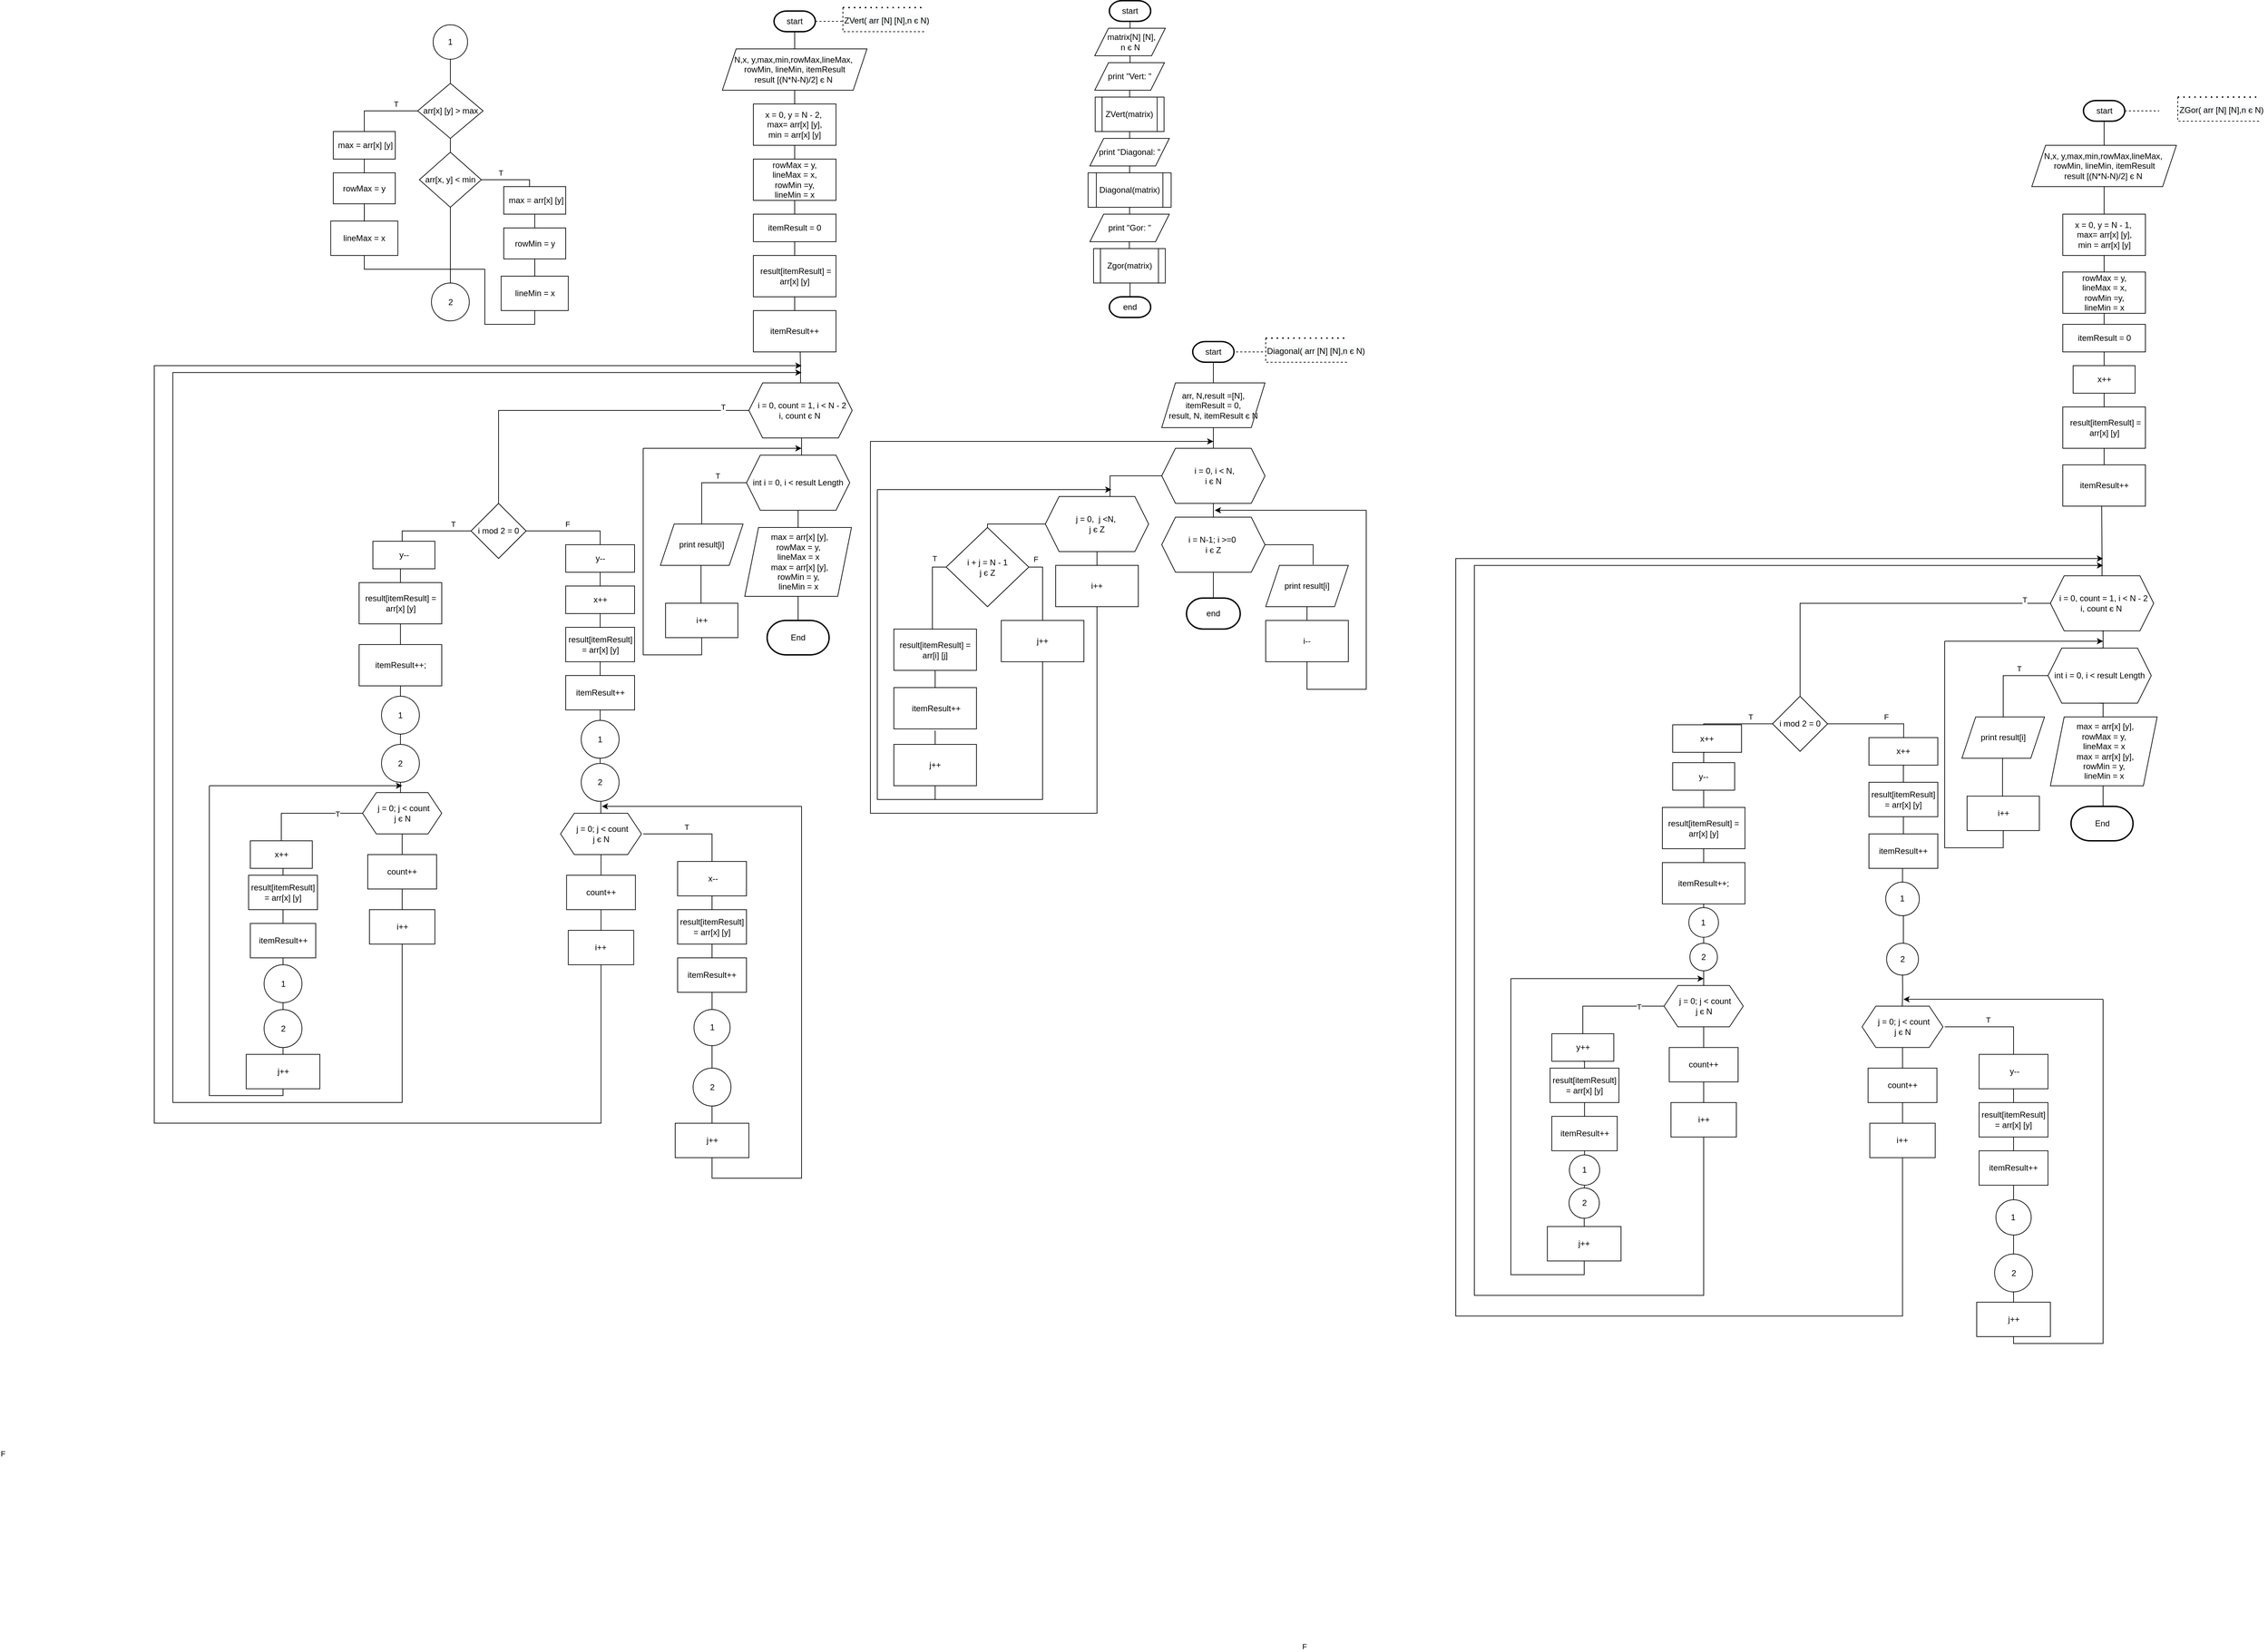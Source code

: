 <mxfile version="15.4.0" type="device"><diagram id="PSwQdpy0Yp7ZaO_MJynJ" name="Страница 1"><mxGraphModel dx="4580" dy="1717" grid="1" gridSize="10" guides="1" tooltips="1" connect="1" arrows="1" fold="1" page="1" pageScale="1" pageWidth="827" pageHeight="1169" math="0" shadow="0"><root><mxCell id="0"/><mxCell id="1" parent="0"/><mxCell id="pfLgt1oHW7eUHLe6G__w-1" value="start" style="strokeWidth=2;html=1;shape=mxgraph.flowchart.terminator;whiteSpace=wrap;hachureGap=4;pointerEvents=0;" parent="1" vertex="1"><mxGeometry x="357" y="30" width="60" height="30" as="geometry"/></mxCell><mxCell id="pfLgt1oHW7eUHLe6G__w-3" style="edgeStyle=orthogonalEdgeStyle;rounded=0;orthogonalLoop=1;jettySize=auto;html=1;entryX=0.5;entryY=1;entryDx=0;entryDy=0;entryPerimeter=0;endArrow=none;endFill=0;" parent="1" source="pfLgt1oHW7eUHLe6G__w-2" target="pfLgt1oHW7eUHLe6G__w-1" edge="1"><mxGeometry relative="1" as="geometry"><Array as="points"><mxPoint x="387" y="60"/><mxPoint x="387" y="60"/></Array></mxGeometry></mxCell><mxCell id="pfLgt1oHW7eUHLe6G__w-5" style="edgeStyle=orthogonalEdgeStyle;rounded=0;orthogonalLoop=1;jettySize=auto;html=1;entryX=0.5;entryY=0;entryDx=0;entryDy=0;endArrow=none;endFill=0;" parent="1" source="pfLgt1oHW7eUHLe6G__w-2" edge="1"><mxGeometry relative="1" as="geometry"><mxPoint x="387" y="140" as="targetPoint"/></mxGeometry></mxCell><mxCell id="pfLgt1oHW7eUHLe6G__w-2" value="&amp;nbsp;matrix[N] [N],&lt;br&gt;n є N" style="shape=parallelogram;perimeter=parallelogramPerimeter;whiteSpace=wrap;html=1;fixedSize=1;" parent="1" vertex="1"><mxGeometry x="335.75" y="70" width="102.5" height="40" as="geometry"/></mxCell><mxCell id="pfLgt1oHW7eUHLe6G__w-6" value="print &quot;Vert: &quot;" style="shape=parallelogram;perimeter=parallelogramPerimeter;whiteSpace=wrap;html=1;fixedSize=1;" parent="1" vertex="1"><mxGeometry x="335.75" y="120" width="101.25" height="40" as="geometry"/></mxCell><mxCell id="pfLgt1oHW7eUHLe6G__w-8" style="edgeStyle=orthogonalEdgeStyle;rounded=0;orthogonalLoop=1;jettySize=auto;html=1;entryX=0.5;entryY=1;entryDx=0;entryDy=0;endArrow=none;endFill=0;" parent="1" source="pfLgt1oHW7eUHLe6G__w-7" target="pfLgt1oHW7eUHLe6G__w-6" edge="1"><mxGeometry relative="1" as="geometry"><Array as="points"><mxPoint x="386" y="160"/><mxPoint x="386" y="160"/></Array></mxGeometry></mxCell><mxCell id="pfLgt1oHW7eUHLe6G__w-7" value="ZVert(matrix)" style="shape=process;whiteSpace=wrap;html=1;backgroundOutline=1;" parent="1" vertex="1"><mxGeometry x="336.38" y="170" width="100" height="50" as="geometry"/></mxCell><mxCell id="pfLgt1oHW7eUHLe6G__w-10" style="edgeStyle=orthogonalEdgeStyle;rounded=0;orthogonalLoop=1;jettySize=auto;html=1;entryX=0.5;entryY=1;entryDx=0;entryDy=0;endArrow=none;endFill=0;" parent="1" source="pfLgt1oHW7eUHLe6G__w-9" target="pfLgt1oHW7eUHLe6G__w-7" edge="1"><mxGeometry relative="1" as="geometry"><Array as="points"><mxPoint x="386" y="230"/></Array></mxGeometry></mxCell><mxCell id="pfLgt1oHW7eUHLe6G__w-9" value="print &quot;Diagonal: &quot;" style="shape=parallelogram;perimeter=parallelogramPerimeter;whiteSpace=wrap;html=1;fixedSize=1;" parent="1" vertex="1"><mxGeometry x="328.72" y="230" width="115.32" height="40" as="geometry"/></mxCell><mxCell id="pfLgt1oHW7eUHLe6G__w-12" style="edgeStyle=orthogonalEdgeStyle;rounded=0;orthogonalLoop=1;jettySize=auto;html=1;entryX=0.5;entryY=1;entryDx=0;entryDy=0;endArrow=none;endFill=0;" parent="1" source="pfLgt1oHW7eUHLe6G__w-11" target="pfLgt1oHW7eUHLe6G__w-9" edge="1"><mxGeometry relative="1" as="geometry"><Array as="points"><mxPoint x="387" y="290"/><mxPoint x="387" y="290"/></Array></mxGeometry></mxCell><mxCell id="pfLgt1oHW7eUHLe6G__w-11" value="Diagonal(matrix)" style="shape=process;whiteSpace=wrap;html=1;backgroundOutline=1;" parent="1" vertex="1"><mxGeometry x="326.07" y="280" width="120.62" height="50" as="geometry"/></mxCell><mxCell id="pfLgt1oHW7eUHLe6G__w-14" style="edgeStyle=orthogonalEdgeStyle;rounded=0;orthogonalLoop=1;jettySize=auto;html=1;entryX=0.5;entryY=1;entryDx=0;entryDy=0;endArrow=none;endFill=0;" parent="1" source="pfLgt1oHW7eUHLe6G__w-13" target="pfLgt1oHW7eUHLe6G__w-11" edge="1"><mxGeometry relative="1" as="geometry"><Array as="points"><mxPoint x="386" y="330"/><mxPoint x="386" y="330"/></Array></mxGeometry></mxCell><mxCell id="pfLgt1oHW7eUHLe6G__w-13" value="print &quot;Gor: &quot;" style="shape=parallelogram;perimeter=parallelogramPerimeter;whiteSpace=wrap;html=1;fixedSize=1;" parent="1" vertex="1"><mxGeometry x="328.72" y="340" width="115.32" height="40" as="geometry"/></mxCell><mxCell id="pfLgt1oHW7eUHLe6G__w-16" style="edgeStyle=orthogonalEdgeStyle;rounded=0;orthogonalLoop=1;jettySize=auto;html=1;endArrow=none;endFill=0;" parent="1" source="pfLgt1oHW7eUHLe6G__w-15" edge="1"><mxGeometry relative="1" as="geometry"><mxPoint x="386" y="380" as="targetPoint"/><Array as="points"><mxPoint x="386" y="390"/><mxPoint x="386" y="390"/></Array></mxGeometry></mxCell><mxCell id="pfLgt1oHW7eUHLe6G__w-15" value="Zgor(matrix)" style="shape=process;whiteSpace=wrap;html=1;backgroundOutline=1;" parent="1" vertex="1"><mxGeometry x="334.03" y="390" width="104.22" height="50" as="geometry"/></mxCell><mxCell id="pfLgt1oHW7eUHLe6G__w-19" style="edgeStyle=orthogonalEdgeStyle;rounded=0;orthogonalLoop=1;jettySize=auto;html=1;entryX=0;entryY=0.5;entryDx=0;entryDy=0;endArrow=none;endFill=0;dashed=1;" parent="1" source="pfLgt1oHW7eUHLe6G__w-18" edge="1"><mxGeometry relative="1" as="geometry"><mxPoint x="-30" y="60" as="targetPoint"/></mxGeometry></mxCell><mxCell id="pfLgt1oHW7eUHLe6G__w-18" value="start" style="strokeWidth=2;html=1;shape=mxgraph.flowchart.terminator;whiteSpace=wrap;hachureGap=4;pointerEvents=0;" parent="1" vertex="1"><mxGeometry x="-130" y="45" width="60" height="30" as="geometry"/></mxCell><mxCell id="pfLgt1oHW7eUHLe6G__w-21" style="edgeStyle=orthogonalEdgeStyle;rounded=0;orthogonalLoop=1;jettySize=auto;html=1;entryX=0.5;entryY=1;entryDx=0;entryDy=0;entryPerimeter=0;endArrow=none;endFill=0;" parent="1" source="pfLgt1oHW7eUHLe6G__w-20" target="pfLgt1oHW7eUHLe6G__w-18" edge="1"><mxGeometry relative="1" as="geometry"/></mxCell><mxCell id="pfLgt1oHW7eUHLe6G__w-20" value="N,x, y,max,min,rowMax,lineMax,&amp;nbsp;&lt;br&gt;rowMin,&amp;nbsp;lineMin,&amp;nbsp;itemResult&lt;br&gt;result [(N*N-N)/2] є N&amp;nbsp;" style="shape=parallelogram;perimeter=parallelogramPerimeter;whiteSpace=wrap;html=1;fixedSize=1;" parent="1" vertex="1"><mxGeometry x="-205" y="100" width="210" height="60" as="geometry"/></mxCell><mxCell id="pfLgt1oHW7eUHLe6G__w-23" style="edgeStyle=orthogonalEdgeStyle;rounded=0;orthogonalLoop=1;jettySize=auto;html=1;entryX=0.5;entryY=1;entryDx=0;entryDy=0;endArrow=none;endFill=0;" parent="1" source="pfLgt1oHW7eUHLe6G__w-22" target="pfLgt1oHW7eUHLe6G__w-20" edge="1"><mxGeometry relative="1" as="geometry"/></mxCell><mxCell id="pfLgt1oHW7eUHLe6G__w-22" value="x = 0,&amp;nbsp;y = N - 2,&amp;nbsp;&lt;br&gt;&lt;span&gt;max= arr[x] [y],&lt;br&gt;&lt;/span&gt;&lt;span&gt;min = arr[x] [y]&lt;/span&gt;&lt;span&gt;&lt;br&gt;&lt;/span&gt;" style="rounded=0;whiteSpace=wrap;html=1;" parent="1" vertex="1"><mxGeometry x="-160" y="180" width="120" height="60" as="geometry"/></mxCell><mxCell id="pfLgt1oHW7eUHLe6G__w-25" style="edgeStyle=orthogonalEdgeStyle;rounded=0;orthogonalLoop=1;jettySize=auto;html=1;entryX=0.5;entryY=1;entryDx=0;entryDy=0;endArrow=none;endFill=0;" parent="1" source="pfLgt1oHW7eUHLe6G__w-24" target="pfLgt1oHW7eUHLe6G__w-22" edge="1"><mxGeometry relative="1" as="geometry"/></mxCell><mxCell id="pfLgt1oHW7eUHLe6G__w-24" value="rowMax = y, &lt;br&gt;lineMax = x,&lt;br&gt;rowMin =y, &lt;br&gt;lineMin = x" style="rounded=0;whiteSpace=wrap;html=1;" parent="1" vertex="1"><mxGeometry x="-160" y="260" width="120" height="60" as="geometry"/></mxCell><mxCell id="pfLgt1oHW7eUHLe6G__w-29" style="edgeStyle=orthogonalEdgeStyle;rounded=0;orthogonalLoop=1;jettySize=auto;html=1;entryX=0.5;entryY=1;entryDx=0;entryDy=0;endArrow=none;endFill=0;" parent="1" source="pfLgt1oHW7eUHLe6G__w-26" target="pfLgt1oHW7eUHLe6G__w-24" edge="1"><mxGeometry relative="1" as="geometry"/></mxCell><mxCell id="pfLgt1oHW7eUHLe6G__w-26" value="itemResult = 0" style="rounded=0;whiteSpace=wrap;html=1;" parent="1" vertex="1"><mxGeometry x="-160" y="340" width="120" height="40" as="geometry"/></mxCell><mxCell id="pfLgt1oHW7eUHLe6G__w-30" style="edgeStyle=orthogonalEdgeStyle;rounded=0;orthogonalLoop=1;jettySize=auto;html=1;entryX=0.5;entryY=1;entryDx=0;entryDy=0;endArrow=none;endFill=0;" parent="1" source="pfLgt1oHW7eUHLe6G__w-28" target="pfLgt1oHW7eUHLe6G__w-26" edge="1"><mxGeometry relative="1" as="geometry"/></mxCell><mxCell id="pfLgt1oHW7eUHLe6G__w-28" value="&amp;nbsp;result[itemResult] = arr[x] [y]" style="rounded=0;whiteSpace=wrap;html=1;" parent="1" vertex="1"><mxGeometry x="-160" y="400" width="120" height="60" as="geometry"/></mxCell><mxCell id="pfLgt1oHW7eUHLe6G__w-32" style="edgeStyle=orthogonalEdgeStyle;rounded=0;orthogonalLoop=1;jettySize=auto;html=1;entryX=0.5;entryY=1;entryDx=0;entryDy=0;endArrow=none;endFill=0;" parent="1" source="pfLgt1oHW7eUHLe6G__w-31" target="pfLgt1oHW7eUHLe6G__w-28" edge="1"><mxGeometry relative="1" as="geometry"/></mxCell><mxCell id="pfLgt1oHW7eUHLe6G__w-31" value="itemResult++" style="rounded=0;whiteSpace=wrap;html=1;" parent="1" vertex="1"><mxGeometry x="-160" y="480" width="120" height="60" as="geometry"/></mxCell><mxCell id="pfLgt1oHW7eUHLe6G__w-34" style="edgeStyle=orthogonalEdgeStyle;rounded=0;orthogonalLoop=1;jettySize=auto;html=1;entryX=0.5;entryY=1;entryDx=0;entryDy=0;endArrow=none;endFill=0;" parent="1" source="pfLgt1oHW7eUHLe6G__w-33" target="pfLgt1oHW7eUHLe6G__w-31" edge="1"><mxGeometry relative="1" as="geometry"><Array as="points"><mxPoint x="-92" y="563"/><mxPoint x="-92" y="540"/></Array></mxGeometry></mxCell><mxCell id="pfLgt1oHW7eUHLe6G__w-36" style="edgeStyle=orthogonalEdgeStyle;rounded=0;orthogonalLoop=1;jettySize=auto;html=1;entryX=0.5;entryY=0;entryDx=0;entryDy=0;endArrow=none;endFill=0;" parent="1" source="pfLgt1oHW7eUHLe6G__w-33" target="pfLgt1oHW7eUHLe6G__w-35" edge="1"><mxGeometry relative="1" as="geometry"><Array as="points"><mxPoint x="-530" y="625"/></Array></mxGeometry></mxCell><mxCell id="pfLgt1oHW7eUHLe6G__w-37" value="T" style="edgeLabel;html=1;align=center;verticalAlign=middle;resizable=0;points=[];" parent="pfLgt1oHW7eUHLe6G__w-36" vertex="1" connectable="0"><mxGeometry x="-0.233" y="-2" relative="1" as="geometry"><mxPoint x="153" y="-3" as="offset"/></mxGeometry></mxCell><mxCell id="pfLgt1oHW7eUHLe6G__w-33" value="&amp;nbsp;i = 0, count = 1, i &amp;lt; N - 2&lt;br&gt;i, count є N&amp;nbsp;" style="shape=hexagon;perimeter=hexagonPerimeter2;whiteSpace=wrap;html=1;fixedSize=1;" parent="1" vertex="1"><mxGeometry x="-166.5" y="585" width="150" height="80" as="geometry"/></mxCell><mxCell id="pfLgt1oHW7eUHLe6G__w-95" value="F" style="edgeStyle=orthogonalEdgeStyle;rounded=0;orthogonalLoop=1;jettySize=auto;html=1;entryX=0.5;entryY=0;entryDx=0;entryDy=0;endArrow=none;endFill=0;" parent="1" source="pfLgt1oHW7eUHLe6G__w-35" target="pfLgt1oHW7eUHLe6G__w-94" edge="1"><mxGeometry x="-0.059" y="10" relative="1" as="geometry"><mxPoint as="offset"/></mxGeometry></mxCell><mxCell id="pfLgt1oHW7eUHLe6G__w-35" value="i mod 2 = 0" style="rhombus;whiteSpace=wrap;html=1;" parent="1" vertex="1"><mxGeometry x="-570" y="760" width="80" height="80" as="geometry"/></mxCell><mxCell id="pfLgt1oHW7eUHLe6G__w-42" style="edgeStyle=orthogonalEdgeStyle;rounded=0;orthogonalLoop=1;jettySize=auto;html=1;entryX=0;entryY=0.5;entryDx=0;entryDy=0;endArrow=none;endFill=0;" parent="1" source="pfLgt1oHW7eUHLe6G__w-39" target="pfLgt1oHW7eUHLe6G__w-35" edge="1"><mxGeometry relative="1" as="geometry"><Array as="points"><mxPoint x="-670" y="800"/></Array></mxGeometry></mxCell><mxCell id="pfLgt1oHW7eUHLe6G__w-43" value="T" style="edgeLabel;html=1;align=center;verticalAlign=middle;resizable=0;points=[];" parent="pfLgt1oHW7eUHLe6G__w-42" vertex="1" connectable="0"><mxGeometry x="0.568" relative="1" as="geometry"><mxPoint x="-1" y="-10" as="offset"/></mxGeometry></mxCell><mxCell id="pfLgt1oHW7eUHLe6G__w-39" value="y--" style="rounded=0;whiteSpace=wrap;html=1;" parent="1" vertex="1"><mxGeometry x="-712.5" y="815" width="90" height="40" as="geometry"/></mxCell><mxCell id="pfLgt1oHW7eUHLe6G__w-45" style="edgeStyle=orthogonalEdgeStyle;rounded=0;orthogonalLoop=1;jettySize=auto;html=1;entryX=0.5;entryY=1;entryDx=0;entryDy=0;endArrow=none;endFill=0;" parent="1" source="pfLgt1oHW7eUHLe6G__w-44" target="pfLgt1oHW7eUHLe6G__w-39" edge="1"><mxGeometry relative="1" as="geometry"/></mxCell><mxCell id="pfLgt1oHW7eUHLe6G__w-44" value="result[itemResult] = arr[x] [y]" style="rounded=0;whiteSpace=wrap;html=1;" parent="1" vertex="1"><mxGeometry x="-732.5" y="875" width="120" height="60" as="geometry"/></mxCell><mxCell id="pfLgt1oHW7eUHLe6G__w-47" style="edgeStyle=orthogonalEdgeStyle;rounded=0;orthogonalLoop=1;jettySize=auto;html=1;entryX=0.5;entryY=1;entryDx=0;entryDy=0;endArrow=none;endFill=0;" parent="1" source="pfLgt1oHW7eUHLe6G__w-46" target="pfLgt1oHW7eUHLe6G__w-44" edge="1"><mxGeometry relative="1" as="geometry"/></mxCell><mxCell id="pfLgt1oHW7eUHLe6G__w-46" value="itemResult++;" style="rounded=0;whiteSpace=wrap;html=1;" parent="1" vertex="1"><mxGeometry x="-732.5" y="965" width="120" height="60" as="geometry"/></mxCell><mxCell id="pfLgt1oHW7eUHLe6G__w-49" style="edgeStyle=orthogonalEdgeStyle;rounded=0;orthogonalLoop=1;jettySize=auto;html=1;entryX=0.5;entryY=1;entryDx=0;entryDy=0;endArrow=none;endFill=0;" parent="1" target="pfLgt1oHW7eUHLe6G__w-46" edge="1"><mxGeometry relative="1" as="geometry"><mxPoint x="-672.5" y="1045" as="sourcePoint"/></mxGeometry></mxCell><mxCell id="pfLgt1oHW7eUHLe6G__w-48" value="1" style="ellipse;whiteSpace=wrap;html=1;aspect=fixed;" parent="1" vertex="1"><mxGeometry x="-700" y="1040" width="55" height="55" as="geometry"/></mxCell><mxCell id="pfLgt1oHW7eUHLe6G__w-50" value="1" style="ellipse;whiteSpace=wrap;html=1;aspect=fixed;" parent="1" vertex="1"><mxGeometry x="-625" y="65" width="50" height="50" as="geometry"/></mxCell><mxCell id="pfLgt1oHW7eUHLe6G__w-52" style="edgeStyle=orthogonalEdgeStyle;rounded=0;orthogonalLoop=1;jettySize=auto;html=1;entryX=0.5;entryY=1;entryDx=0;entryDy=0;endArrow=none;endFill=0;" parent="1" source="pfLgt1oHW7eUHLe6G__w-51" target="pfLgt1oHW7eUHLe6G__w-50" edge="1"><mxGeometry relative="1" as="geometry"/></mxCell><mxCell id="pfLgt1oHW7eUHLe6G__w-51" value="arr[x] [y] &amp;gt; max" style="rhombus;whiteSpace=wrap;html=1;" parent="1" vertex="1"><mxGeometry x="-647.5" y="150" width="95" height="80" as="geometry"/></mxCell><mxCell id="pfLgt1oHW7eUHLe6G__w-55" style="edgeStyle=orthogonalEdgeStyle;rounded=0;orthogonalLoop=1;jettySize=auto;html=1;entryX=0;entryY=0.5;entryDx=0;entryDy=0;endArrow=none;endFill=0;" parent="1" source="pfLgt1oHW7eUHLe6G__w-53" target="pfLgt1oHW7eUHLe6G__w-51" edge="1"><mxGeometry relative="1" as="geometry"><Array as="points"><mxPoint x="-725" y="190"/></Array></mxGeometry></mxCell><mxCell id="pfLgt1oHW7eUHLe6G__w-56" value="T" style="edgeLabel;html=1;align=center;verticalAlign=middle;resizable=0;points=[];" parent="pfLgt1oHW7eUHLe6G__w-55" vertex="1" connectable="0"><mxGeometry x="0.421" y="1" relative="1" as="geometry"><mxPoint x="-1" y="-9" as="offset"/></mxGeometry></mxCell><mxCell id="pfLgt1oHW7eUHLe6G__w-53" value="&amp;nbsp;max = arr[x] [y]" style="rounded=0;whiteSpace=wrap;html=1;" parent="1" vertex="1"><mxGeometry x="-770" y="220" width="90" height="40" as="geometry"/></mxCell><mxCell id="pfLgt1oHW7eUHLe6G__w-58" style="edgeStyle=orthogonalEdgeStyle;rounded=0;orthogonalLoop=1;jettySize=auto;html=1;entryX=0.5;entryY=1;entryDx=0;entryDy=0;endArrow=none;endFill=0;" parent="1" source="pfLgt1oHW7eUHLe6G__w-57" target="pfLgt1oHW7eUHLe6G__w-53" edge="1"><mxGeometry relative="1" as="geometry"/></mxCell><mxCell id="pfLgt1oHW7eUHLe6G__w-60" style="edgeStyle=orthogonalEdgeStyle;rounded=0;orthogonalLoop=1;jettySize=auto;html=1;endArrow=none;endFill=0;" parent="1" source="pfLgt1oHW7eUHLe6G__w-59" edge="1"><mxGeometry relative="1" as="geometry"><mxPoint x="-725" y="330" as="targetPoint"/><Array as="points"><mxPoint x="-725" y="330"/><mxPoint x="-725" y="330"/></Array></mxGeometry></mxCell><mxCell id="pfLgt1oHW7eUHLe6G__w-61" style="edgeStyle=orthogonalEdgeStyle;rounded=0;orthogonalLoop=1;jettySize=auto;html=1;endArrow=none;endFill=0;startArrow=none;" parent="1" source="pfLgt1oHW7eUHLe6G__w-57" edge="1"><mxGeometry relative="1" as="geometry"><mxPoint x="-725" y="330" as="targetPoint"/><Array as="points"><mxPoint x="-725" y="320"/><mxPoint x="-725" y="320"/></Array></mxGeometry></mxCell><mxCell id="3zBkwly8sxbRq_iw_kcT-17" style="edgeStyle=orthogonalEdgeStyle;rounded=0;orthogonalLoop=1;jettySize=auto;html=1;exitX=0.5;exitY=1;exitDx=0;exitDy=0;entryX=0.5;entryY=0;entryDx=0;entryDy=0;endArrow=none;endFill=0;" edge="1" parent="1" source="pfLgt1oHW7eUHLe6G__w-59" target="3zBkwly8sxbRq_iw_kcT-9"><mxGeometry relative="1" as="geometry"/></mxCell><mxCell id="pfLgt1oHW7eUHLe6G__w-59" value="lineMax = x" style="rounded=0;whiteSpace=wrap;html=1;" parent="1" vertex="1"><mxGeometry x="-773.75" y="350" width="97.5" height="50" as="geometry"/></mxCell><mxCell id="pfLgt1oHW7eUHLe6G__w-57" value="rowMax = y" style="rounded=0;whiteSpace=wrap;html=1;" parent="1" vertex="1"><mxGeometry x="-770" y="280" width="90" height="45" as="geometry"/></mxCell><mxCell id="pfLgt1oHW7eUHLe6G__w-62" value="" style="edgeStyle=orthogonalEdgeStyle;rounded=0;orthogonalLoop=1;jettySize=auto;html=1;endArrow=none;endFill=0;" parent="1" source="pfLgt1oHW7eUHLe6G__w-59" target="pfLgt1oHW7eUHLe6G__w-57" edge="1"><mxGeometry relative="1" as="geometry"><mxPoint x="-725" y="330" as="targetPoint"/><mxPoint x="-725" y="350" as="sourcePoint"/><Array as="points"/></mxGeometry></mxCell><mxCell id="pfLgt1oHW7eUHLe6G__w-64" style="edgeStyle=orthogonalEdgeStyle;rounded=0;orthogonalLoop=1;jettySize=auto;html=1;endArrow=none;endFill=0;" parent="1" source="pfLgt1oHW7eUHLe6G__w-63" edge="1"><mxGeometry relative="1" as="geometry"><mxPoint x="-600" y="240" as="targetPoint"/></mxGeometry></mxCell><mxCell id="3zBkwly8sxbRq_iw_kcT-12" style="edgeStyle=orthogonalEdgeStyle;rounded=0;orthogonalLoop=1;jettySize=auto;html=1;entryX=0.5;entryY=0;entryDx=0;entryDy=0;endArrow=none;endFill=0;" edge="1" parent="1" source="pfLgt1oHW7eUHLe6G__w-63" target="3zBkwly8sxbRq_iw_kcT-9"><mxGeometry relative="1" as="geometry"/></mxCell><mxCell id="pfLgt1oHW7eUHLe6G__w-63" value="arr[x, y] &amp;lt; min" style="rhombus;whiteSpace=wrap;html=1;" parent="1" vertex="1"><mxGeometry x="-645" y="250" width="90" height="80" as="geometry"/></mxCell><mxCell id="pfLgt1oHW7eUHLe6G__w-66" value="T" style="edgeStyle=orthogonalEdgeStyle;rounded=0;orthogonalLoop=1;jettySize=auto;html=1;entryX=1;entryY=0.5;entryDx=0;entryDy=0;endArrow=none;endFill=0;" parent="1" source="pfLgt1oHW7eUHLe6G__w-65" target="pfLgt1oHW7eUHLe6G__w-63" edge="1"><mxGeometry x="0.3" y="-10" relative="1" as="geometry"><Array as="points"><mxPoint x="-485" y="290"/></Array><mxPoint as="offset"/></mxGeometry></mxCell><mxCell id="pfLgt1oHW7eUHLe6G__w-65" value="&amp;nbsp;max = arr[x] [y]" style="rounded=0;whiteSpace=wrap;html=1;" parent="1" vertex="1"><mxGeometry x="-522.5" y="300" width="90" height="40" as="geometry"/></mxCell><mxCell id="pfLgt1oHW7eUHLe6G__w-70" style="edgeStyle=orthogonalEdgeStyle;rounded=0;orthogonalLoop=1;jettySize=auto;html=1;endArrow=none;endFill=0;" parent="1" source="pfLgt1oHW7eUHLe6G__w-72" edge="1"><mxGeometry relative="1" as="geometry"><mxPoint x="-477.5" y="410" as="targetPoint"/><Array as="points"><mxPoint x="-477.5" y="410"/><mxPoint x="-477.5" y="410"/></Array></mxGeometry></mxCell><mxCell id="pfLgt1oHW7eUHLe6G__w-71" style="edgeStyle=orthogonalEdgeStyle;rounded=0;orthogonalLoop=1;jettySize=auto;html=1;endArrow=none;endFill=0;startArrow=none;" parent="1" source="pfLgt1oHW7eUHLe6G__w-73" edge="1"><mxGeometry relative="1" as="geometry"><mxPoint x="-477.5" y="410" as="targetPoint"/><Array as="points"><mxPoint x="-477.5" y="400"/><mxPoint x="-477.5" y="400"/></Array></mxGeometry></mxCell><mxCell id="3zBkwly8sxbRq_iw_kcT-18" style="edgeStyle=orthogonalEdgeStyle;rounded=0;orthogonalLoop=1;jettySize=auto;html=1;exitX=0.5;exitY=1;exitDx=0;exitDy=0;endArrow=none;endFill=0;" edge="1" parent="1" source="pfLgt1oHW7eUHLe6G__w-72"><mxGeometry relative="1" as="geometry"><mxPoint x="-600" y="420" as="targetPoint"/><Array as="points"><mxPoint x="-477" y="500"/><mxPoint x="-550" y="500"/><mxPoint x="-550" y="420"/></Array></mxGeometry></mxCell><mxCell id="pfLgt1oHW7eUHLe6G__w-72" value="lineMin = x" style="rounded=0;whiteSpace=wrap;html=1;" parent="1" vertex="1"><mxGeometry x="-526.25" y="430" width="97.5" height="50" as="geometry"/></mxCell><mxCell id="pfLgt1oHW7eUHLe6G__w-75" style="edgeStyle=orthogonalEdgeStyle;rounded=0;orthogonalLoop=1;jettySize=auto;html=1;entryX=0.5;entryY=1;entryDx=0;entryDy=0;endArrow=none;endFill=0;" parent="1" source="pfLgt1oHW7eUHLe6G__w-73" target="pfLgt1oHW7eUHLe6G__w-65" edge="1"><mxGeometry relative="1" as="geometry"/></mxCell><mxCell id="pfLgt1oHW7eUHLe6G__w-73" value="rowMin = y" style="rounded=0;whiteSpace=wrap;html=1;" parent="1" vertex="1"><mxGeometry x="-522.5" y="360" width="90" height="45" as="geometry"/></mxCell><mxCell id="pfLgt1oHW7eUHLe6G__w-74" value="" style="edgeStyle=orthogonalEdgeStyle;rounded=0;orthogonalLoop=1;jettySize=auto;html=1;endArrow=none;endFill=0;" parent="1" source="pfLgt1oHW7eUHLe6G__w-72" target="pfLgt1oHW7eUHLe6G__w-73" edge="1"><mxGeometry relative="1" as="geometry"><mxPoint x="-477.5" y="410" as="targetPoint"/><mxPoint x="-477.5" y="430" as="sourcePoint"/><Array as="points"/></mxGeometry></mxCell><mxCell id="pfLgt1oHW7eUHLe6G__w-76" value="&amp;nbsp;j = 0; j &amp;lt; count&lt;br&gt;j є N" style="shape=hexagon;perimeter=hexagonPerimeter2;whiteSpace=wrap;html=1;fixedSize=1;" parent="1" vertex="1"><mxGeometry x="-727.5" y="1180" width="115" height="60" as="geometry"/></mxCell><mxCell id="pfLgt1oHW7eUHLe6G__w-79" style="edgeStyle=orthogonalEdgeStyle;rounded=0;orthogonalLoop=1;jettySize=auto;html=1;endArrow=none;endFill=0;" parent="1" source="pfLgt1oHW7eUHLe6G__w-78" target="pfLgt1oHW7eUHLe6G__w-76" edge="1"><mxGeometry relative="1" as="geometry"><Array as="points"><mxPoint x="-845" y="1210"/></Array></mxGeometry></mxCell><mxCell id="pfLgt1oHW7eUHLe6G__w-84" value="T" style="edgeLabel;html=1;align=center;verticalAlign=middle;resizable=0;points=[];" parent="pfLgt1oHW7eUHLe6G__w-79" vertex="1" connectable="0"><mxGeometry x="0.532" y="-1" relative="1" as="geometry"><mxPoint as="offset"/></mxGeometry></mxCell><mxCell id="pfLgt1oHW7eUHLe6G__w-78" value="x++" style="rounded=0;whiteSpace=wrap;html=1;" parent="1" vertex="1"><mxGeometry x="-890.5" y="1250" width="90" height="40" as="geometry"/></mxCell><mxCell id="pfLgt1oHW7eUHLe6G__w-81" style="edgeStyle=orthogonalEdgeStyle;rounded=0;orthogonalLoop=1;jettySize=auto;html=1;entryX=0.5;entryY=1;entryDx=0;entryDy=0;endArrow=none;endFill=0;" parent="1" source="pfLgt1oHW7eUHLe6G__w-80" target="pfLgt1oHW7eUHLe6G__w-78" edge="1"><mxGeometry relative="1" as="geometry"><Array as="points"><mxPoint x="-843" y="1290"/><mxPoint x="-843" y="1290"/></Array></mxGeometry></mxCell><mxCell id="pfLgt1oHW7eUHLe6G__w-80" value="result[itemResult] = arr[x] [y]" style="rounded=0;whiteSpace=wrap;html=1;" parent="1" vertex="1"><mxGeometry x="-893" y="1300" width="100" height="50" as="geometry"/></mxCell><mxCell id="pfLgt1oHW7eUHLe6G__w-83" style="edgeStyle=orthogonalEdgeStyle;rounded=0;orthogonalLoop=1;jettySize=auto;html=1;endArrow=none;endFill=0;" parent="1" source="pfLgt1oHW7eUHLe6G__w-82" edge="1"><mxGeometry relative="1" as="geometry"><mxPoint x="-843" y="1360" as="targetPoint"/></mxGeometry></mxCell><mxCell id="pfLgt1oHW7eUHLe6G__w-82" value="itemResult++" style="rounded=0;whiteSpace=wrap;html=1;" parent="1" vertex="1"><mxGeometry x="-890.5" y="1370" width="95" height="50" as="geometry"/></mxCell><mxCell id="3zBkwly8sxbRq_iw_kcT-26" style="edgeStyle=orthogonalEdgeStyle;rounded=0;orthogonalLoop=1;jettySize=auto;html=1;exitX=0.5;exitY=0;exitDx=0;exitDy=0;entryX=0.5;entryY=1;entryDx=0;entryDy=0;endArrow=none;endFill=0;" edge="1" parent="1" source="pfLgt1oHW7eUHLe6G__w-85" target="pfLgt1oHW7eUHLe6G__w-82"><mxGeometry relative="1" as="geometry"/></mxCell><mxCell id="pfLgt1oHW7eUHLe6G__w-85" value="1" style="ellipse;whiteSpace=wrap;html=1;aspect=fixed;" parent="1" vertex="1"><mxGeometry x="-870.5" y="1430" width="55" height="55" as="geometry"/></mxCell><mxCell id="pfLgt1oHW7eUHLe6G__w-89" style="edgeStyle=orthogonalEdgeStyle;rounded=0;orthogonalLoop=1;jettySize=auto;html=1;endArrow=classic;endFill=1;" parent="1" edge="1"><mxGeometry relative="1" as="geometry"><mxPoint x="-670" y="1170" as="targetPoint"/><mxPoint x="-950" y="1170" as="sourcePoint"/><Array as="points"><mxPoint x="-700" y="1170"/></Array></mxGeometry></mxCell><mxCell id="pfLgt1oHW7eUHLe6G__w-91" style="edgeStyle=orthogonalEdgeStyle;rounded=0;orthogonalLoop=1;jettySize=auto;html=1;entryX=0.5;entryY=1;entryDx=0;entryDy=0;endArrow=none;endFill=0;" parent="1" source="pfLgt1oHW7eUHLe6G__w-90" target="pfLgt1oHW7eUHLe6G__w-85" edge="1"><mxGeometry relative="1" as="geometry"/></mxCell><mxCell id="pfLgt1oHW7eUHLe6G__w-92" style="edgeStyle=orthogonalEdgeStyle;rounded=0;orthogonalLoop=1;jettySize=auto;html=1;endArrow=none;endFill=0;" parent="1" source="pfLgt1oHW7eUHLe6G__w-90" edge="1"><mxGeometry relative="1" as="geometry"><mxPoint x="-950" y="1170" as="targetPoint"/><Array as="points"><mxPoint x="-843" y="1620"/><mxPoint x="-950" y="1620"/></Array></mxGeometry></mxCell><mxCell id="pfLgt1oHW7eUHLe6G__w-90" value="j++" style="rounded=0;whiteSpace=wrap;html=1;" parent="1" vertex="1"><mxGeometry x="-896.5" y="1560.14" width="107" height="50" as="geometry"/></mxCell><mxCell id="pfLgt1oHW7eUHLe6G__w-94" value="y--" style="rounded=0;whiteSpace=wrap;html=1;" parent="1" vertex="1"><mxGeometry x="-432.5" y="820" width="100" height="40" as="geometry"/></mxCell><mxCell id="pfLgt1oHW7eUHLe6G__w-97" style="edgeStyle=orthogonalEdgeStyle;rounded=0;orthogonalLoop=1;jettySize=auto;html=1;entryX=0.5;entryY=1;entryDx=0;entryDy=0;endArrow=none;endFill=0;" parent="1" source="pfLgt1oHW7eUHLe6G__w-96" target="pfLgt1oHW7eUHLe6G__w-94" edge="1"><mxGeometry relative="1" as="geometry"><Array as="points"><mxPoint x="-382.5" y="870"/><mxPoint x="-382.5" y="870"/></Array></mxGeometry></mxCell><mxCell id="pfLgt1oHW7eUHLe6G__w-96" value="x++" style="rounded=0;whiteSpace=wrap;html=1;" parent="1" vertex="1"><mxGeometry x="-432.5" y="880" width="100" height="40" as="geometry"/></mxCell><mxCell id="pfLgt1oHW7eUHLe6G__w-100" style="edgeStyle=orthogonalEdgeStyle;rounded=0;orthogonalLoop=1;jettySize=auto;html=1;entryX=0.5;entryY=1;entryDx=0;entryDy=0;endArrow=none;endFill=0;" parent="1" source="pfLgt1oHW7eUHLe6G__w-99" target="pfLgt1oHW7eUHLe6G__w-96" edge="1"><mxGeometry relative="1" as="geometry"/></mxCell><mxCell id="pfLgt1oHW7eUHLe6G__w-99" value="result[itemResult] = arr[x] [y]" style="rounded=0;whiteSpace=wrap;html=1;" parent="1" vertex="1"><mxGeometry x="-432.5" y="940" width="100" height="50" as="geometry"/></mxCell><mxCell id="pfLgt1oHW7eUHLe6G__w-102" style="edgeStyle=orthogonalEdgeStyle;rounded=0;orthogonalLoop=1;jettySize=auto;html=1;entryX=0.5;entryY=1;entryDx=0;entryDy=0;endArrow=none;endFill=0;" parent="1" source="pfLgt1oHW7eUHLe6G__w-101" target="pfLgt1oHW7eUHLe6G__w-99" edge="1"><mxGeometry relative="1" as="geometry"/></mxCell><mxCell id="pfLgt1oHW7eUHLe6G__w-101" value="itemResult++" style="rounded=0;whiteSpace=wrap;html=1;" parent="1" vertex="1"><mxGeometry x="-432.5" y="1010" width="100" height="50" as="geometry"/></mxCell><mxCell id="3zBkwly8sxbRq_iw_kcT-23" style="edgeStyle=orthogonalEdgeStyle;rounded=0;orthogonalLoop=1;jettySize=auto;html=1;entryX=0.5;entryY=1;entryDx=0;entryDy=0;endArrow=none;endFill=0;" edge="1" parent="1" source="pfLgt1oHW7eUHLe6G__w-103" target="pfLgt1oHW7eUHLe6G__w-101"><mxGeometry relative="1" as="geometry"><Array as="points"><mxPoint x="-382" y="1060"/><mxPoint x="-382" y="1060"/></Array></mxGeometry></mxCell><mxCell id="pfLgt1oHW7eUHLe6G__w-103" value="1" style="ellipse;whiteSpace=wrap;html=1;aspect=fixed;" parent="1" vertex="1"><mxGeometry x="-410" y="1075.14" width="55" height="55" as="geometry"/></mxCell><mxCell id="pfLgt1oHW7eUHLe6G__w-105" value="&amp;nbsp;j = 0; j &amp;lt; count&lt;br&gt;j є N" style="shape=hexagon;perimeter=hexagonPerimeter2;whiteSpace=wrap;html=1;fixedSize=1;" parent="1" vertex="1"><mxGeometry x="-440" y="1210" width="117.5" height="60" as="geometry"/></mxCell><mxCell id="pfLgt1oHW7eUHLe6G__w-108" style="edgeStyle=orthogonalEdgeStyle;rounded=0;orthogonalLoop=1;jettySize=auto;html=1;endArrow=none;endFill=0;" parent="1" source="pfLgt1oHW7eUHLe6G__w-107" edge="1"><mxGeometry relative="1" as="geometry"><mxPoint x="-320" y="1240" as="targetPoint"/><Array as="points"><mxPoint x="-220" y="1240"/></Array></mxGeometry></mxCell><mxCell id="pfLgt1oHW7eUHLe6G__w-109" value="T" style="edgeLabel;html=1;align=center;verticalAlign=middle;resizable=0;points=[];" parent="pfLgt1oHW7eUHLe6G__w-108" vertex="1" connectable="0"><mxGeometry x="0.098" relative="1" as="geometry"><mxPoint y="-10" as="offset"/></mxGeometry></mxCell><mxCell id="pfLgt1oHW7eUHLe6G__w-107" value="&amp;nbsp;x--" style="rounded=0;whiteSpace=wrap;html=1;" parent="1" vertex="1"><mxGeometry x="-270" y="1280" width="100" height="50" as="geometry"/></mxCell><mxCell id="pfLgt1oHW7eUHLe6G__w-111" style="edgeStyle=orthogonalEdgeStyle;rounded=0;orthogonalLoop=1;jettySize=auto;html=1;entryX=0.5;entryY=1;entryDx=0;entryDy=0;endArrow=none;endFill=0;" parent="1" source="pfLgt1oHW7eUHLe6G__w-110" target="pfLgt1oHW7eUHLe6G__w-107" edge="1"><mxGeometry relative="1" as="geometry"/></mxCell><mxCell id="pfLgt1oHW7eUHLe6G__w-110" value="result[itemResult] = arr[x] [y]" style="rounded=0;whiteSpace=wrap;html=1;" parent="1" vertex="1"><mxGeometry x="-270" y="1350" width="100" height="50" as="geometry"/></mxCell><mxCell id="pfLgt1oHW7eUHLe6G__w-113" style="edgeStyle=orthogonalEdgeStyle;rounded=0;orthogonalLoop=1;jettySize=auto;html=1;entryX=0.5;entryY=1;entryDx=0;entryDy=0;endArrow=none;endFill=0;" parent="1" source="pfLgt1oHW7eUHLe6G__w-112" target="pfLgt1oHW7eUHLe6G__w-110" edge="1"><mxGeometry relative="1" as="geometry"/></mxCell><mxCell id="pfLgt1oHW7eUHLe6G__w-112" value="itemResult++" style="rounded=0;whiteSpace=wrap;html=1;" parent="1" vertex="1"><mxGeometry x="-270" y="1420" width="100" height="50" as="geometry"/></mxCell><mxCell id="pfLgt1oHW7eUHLe6G__w-115" style="edgeStyle=orthogonalEdgeStyle;rounded=0;orthogonalLoop=1;jettySize=auto;html=1;entryX=0.5;entryY=1;entryDx=0;entryDy=0;endArrow=none;endFill=0;" parent="1" source="pfLgt1oHW7eUHLe6G__w-114" target="pfLgt1oHW7eUHLe6G__w-112" edge="1"><mxGeometry relative="1" as="geometry"/></mxCell><mxCell id="pfLgt1oHW7eUHLe6G__w-114" value="1" style="ellipse;whiteSpace=wrap;html=1;aspect=fixed;" parent="1" vertex="1"><mxGeometry x="-246.25" y="1495" width="52.5" height="52.5" as="geometry"/></mxCell><mxCell id="pfLgt1oHW7eUHLe6G__w-117" style="edgeStyle=orthogonalEdgeStyle;rounded=0;orthogonalLoop=1;jettySize=auto;html=1;entryX=0.5;entryY=1;entryDx=0;entryDy=0;endArrow=none;endFill=0;" parent="1" source="pfLgt1oHW7eUHLe6G__w-116" target="pfLgt1oHW7eUHLe6G__w-114" edge="1"><mxGeometry relative="1" as="geometry"/></mxCell><mxCell id="pfLgt1oHW7eUHLe6G__w-118" style="edgeStyle=orthogonalEdgeStyle;rounded=0;orthogonalLoop=1;jettySize=auto;html=1;endArrow=none;endFill=0;" parent="1" source="pfLgt1oHW7eUHLe6G__w-116" edge="1"><mxGeometry relative="1" as="geometry"><mxPoint x="-90" y="1200" as="targetPoint"/><Array as="points"><mxPoint x="-220" y="1740"/><mxPoint x="-90" y="1740"/></Array></mxGeometry></mxCell><mxCell id="pfLgt1oHW7eUHLe6G__w-116" value="j++" style="rounded=0;whiteSpace=wrap;html=1;" parent="1" vertex="1"><mxGeometry x="-273.5" y="1660.14" width="107" height="50" as="geometry"/></mxCell><mxCell id="pfLgt1oHW7eUHLe6G__w-122" style="edgeStyle=orthogonalEdgeStyle;rounded=0;orthogonalLoop=1;jettySize=auto;html=1;entryX=0.5;entryY=1;entryDx=0;entryDy=0;endArrow=none;endFill=0;" parent="1" target="pfLgt1oHW7eUHLe6G__w-103" edge="1"><mxGeometry relative="1" as="geometry"><mxPoint x="-381.54" y="1210" as="sourcePoint"/><mxPoint x="-381.54" y="1190" as="targetPoint"/><Array as="points"><mxPoint x="-381" y="1170"/><mxPoint x="-383" y="1170"/></Array></mxGeometry></mxCell><mxCell id="pfLgt1oHW7eUHLe6G__w-127" value="F" style="edgeStyle=orthogonalEdgeStyle;rounded=0;orthogonalLoop=1;jettySize=auto;html=1;endArrow=none;endFill=0;startArrow=classic;startFill=1;" parent="1" edge="1"><mxGeometry x="-1" y="-1281" relative="1" as="geometry"><mxPoint x="-380" y="1200" as="sourcePoint"/><mxPoint x="-90" y="1200" as="targetPoint"/><mxPoint x="-870" y="-341" as="offset"/><Array as="points"><mxPoint x="-120" y="1200"/><mxPoint x="-120" y="1200"/></Array></mxGeometry></mxCell><mxCell id="pfLgt1oHW7eUHLe6G__w-130" style="edgeStyle=orthogonalEdgeStyle;rounded=0;orthogonalLoop=1;jettySize=auto;html=1;entryX=0.5;entryY=1;entryDx=0;entryDy=0;startArrow=none;startFill=0;endArrow=none;endFill=0;" parent="1" source="pfLgt1oHW7eUHLe6G__w-128" target="pfLgt1oHW7eUHLe6G__w-76" edge="1"><mxGeometry relative="1" as="geometry"/></mxCell><mxCell id="pfLgt1oHW7eUHLe6G__w-128" value="count++" style="rounded=0;whiteSpace=wrap;html=1;" parent="1" vertex="1"><mxGeometry x="-720" y="1270" width="100" height="50" as="geometry"/></mxCell><mxCell id="pfLgt1oHW7eUHLe6G__w-132" style="edgeStyle=orthogonalEdgeStyle;rounded=0;orthogonalLoop=1;jettySize=auto;html=1;entryX=0.5;entryY=1;entryDx=0;entryDy=0;startArrow=none;startFill=0;endArrow=none;endFill=0;" parent="1" source="pfLgt1oHW7eUHLe6G__w-131" target="pfLgt1oHW7eUHLe6G__w-128" edge="1"><mxGeometry relative="1" as="geometry"/></mxCell><mxCell id="pfLgt1oHW7eUHLe6G__w-131" value="i++" style="rounded=0;whiteSpace=wrap;html=1;" parent="1" vertex="1"><mxGeometry x="-717.5" y="1350" width="95" height="50" as="geometry"/></mxCell><mxCell id="pfLgt1oHW7eUHLe6G__w-137" style="edgeStyle=orthogonalEdgeStyle;rounded=0;orthogonalLoop=1;jettySize=auto;html=1;entryX=0.5;entryY=1;entryDx=0;entryDy=0;startArrow=none;startFill=0;endArrow=none;endFill=0;" parent="1" source="pfLgt1oHW7eUHLe6G__w-134" target="pfLgt1oHW7eUHLe6G__w-105" edge="1"><mxGeometry relative="1" as="geometry"/></mxCell><mxCell id="pfLgt1oHW7eUHLe6G__w-134" value="count++" style="rounded=0;whiteSpace=wrap;html=1;" parent="1" vertex="1"><mxGeometry x="-431.25" y="1300" width="100" height="50" as="geometry"/></mxCell><mxCell id="pfLgt1oHW7eUHLe6G__w-135" style="edgeStyle=orthogonalEdgeStyle;rounded=0;orthogonalLoop=1;jettySize=auto;html=1;entryX=0.5;entryY=1;entryDx=0;entryDy=0;startArrow=none;startFill=0;endArrow=none;endFill=0;" parent="1" source="pfLgt1oHW7eUHLe6G__w-136" target="pfLgt1oHW7eUHLe6G__w-134" edge="1"><mxGeometry relative="1" as="geometry"/></mxCell><mxCell id="pfLgt1oHW7eUHLe6G__w-136" value="i++" style="rounded=0;whiteSpace=wrap;html=1;" parent="1" vertex="1"><mxGeometry x="-428.75" y="1380" width="95" height="50" as="geometry"/></mxCell><mxCell id="pfLgt1oHW7eUHLe6G__w-144" style="edgeStyle=orthogonalEdgeStyle;rounded=0;orthogonalLoop=1;jettySize=auto;html=1;endArrow=classic;endFill=1;exitX=0.5;exitY=1;exitDx=0;exitDy=0;" parent="1" source="pfLgt1oHW7eUHLe6G__w-131" edge="1"><mxGeometry relative="1" as="geometry"><mxPoint x="-90" y="570" as="targetPoint"/><mxPoint x="-897.001" y="1600" as="sourcePoint"/><Array as="points"><mxPoint x="-670" y="1630"/><mxPoint x="-1003" y="1630"/><mxPoint x="-1003" y="570"/><mxPoint x="-100" y="570"/></Array></mxGeometry></mxCell><mxCell id="pfLgt1oHW7eUHLe6G__w-145" style="edgeStyle=orthogonalEdgeStyle;rounded=0;orthogonalLoop=1;jettySize=auto;html=1;endArrow=classic;endFill=1;exitX=0.5;exitY=1;exitDx=0;exitDy=0;" parent="1" source="pfLgt1oHW7eUHLe6G__w-136" edge="1"><mxGeometry relative="1" as="geometry"><mxPoint x="-90" y="560" as="targetPoint"/><mxPoint x="-1010" y="1540" as="sourcePoint"/><Array as="points"><mxPoint x="-381" y="1660"/><mxPoint x="-1030" y="1660"/><mxPoint x="-1030" y="560"/></Array></mxGeometry></mxCell><mxCell id="pfLgt1oHW7eUHLe6G__w-147" style="edgeStyle=orthogonalEdgeStyle;rounded=0;orthogonalLoop=1;jettySize=auto;html=1;entryX=0.5;entryY=1;entryDx=0;entryDy=0;startArrow=none;startFill=0;endArrow=none;endFill=0;exitX=0.5;exitY=0;exitDx=0;exitDy=0;" parent="1" source="pfLgt1oHW7eUHLe6G__w-146" target="pfLgt1oHW7eUHLe6G__w-33" edge="1"><mxGeometry relative="1" as="geometry"><mxPoint x="-91" y="680" as="sourcePoint"/><Array as="points"><mxPoint x="-90" y="690"/><mxPoint x="-90" y="665"/></Array></mxGeometry></mxCell><mxCell id="pfLgt1oHW7eUHLe6G__w-146" value="int i = 0, i &amp;lt; result Length" style="shape=hexagon;perimeter=hexagonPerimeter2;whiteSpace=wrap;html=1;fixedSize=1;" parent="1" vertex="1"><mxGeometry x="-170" y="690" width="150" height="80" as="geometry"/></mxCell><mxCell id="pfLgt1oHW7eUHLe6G__w-149" style="edgeStyle=orthogonalEdgeStyle;rounded=0;orthogonalLoop=1;jettySize=auto;html=1;startArrow=none;startFill=0;endArrow=none;endFill=0;" parent="1" source="pfLgt1oHW7eUHLe6G__w-148" target="pfLgt1oHW7eUHLe6G__w-146" edge="1"><mxGeometry relative="1" as="geometry"><Array as="points"><mxPoint x="-235" y="730"/></Array></mxGeometry></mxCell><mxCell id="pfLgt1oHW7eUHLe6G__w-153" value="T" style="edgeLabel;html=1;align=center;verticalAlign=middle;resizable=0;points=[];" parent="pfLgt1oHW7eUHLe6G__w-149" vertex="1" connectable="0"><mxGeometry x="0.324" relative="1" as="geometry"><mxPoint y="-10" as="offset"/></mxGeometry></mxCell><mxCell id="pfLgt1oHW7eUHLe6G__w-148" value="print&amp;nbsp;result[i]" style="shape=parallelogram;perimeter=parallelogramPerimeter;whiteSpace=wrap;html=1;fixedSize=1;" parent="1" vertex="1"><mxGeometry x="-295" y="790" width="120" height="60" as="geometry"/></mxCell><mxCell id="pfLgt1oHW7eUHLe6G__w-151" style="edgeStyle=orthogonalEdgeStyle;rounded=0;orthogonalLoop=1;jettySize=auto;html=1;startArrow=none;startFill=0;endArrow=none;endFill=0;" parent="1" source="pfLgt1oHW7eUHLe6G__w-150" target="pfLgt1oHW7eUHLe6G__w-148" edge="1"><mxGeometry relative="1" as="geometry"><Array as="points"><mxPoint x="-236" y="890"/><mxPoint x="-236" y="890"/></Array></mxGeometry></mxCell><mxCell id="pfLgt1oHW7eUHLe6G__w-156" style="edgeStyle=orthogonalEdgeStyle;rounded=0;orthogonalLoop=1;jettySize=auto;html=1;startArrow=none;startFill=0;endArrow=none;endFill=0;" parent="1" source="pfLgt1oHW7eUHLe6G__w-150" edge="1"><mxGeometry relative="1" as="geometry"><mxPoint x="-320" y="680" as="targetPoint"/><Array as="points"><mxPoint x="-235" y="980"/><mxPoint x="-320" y="980"/></Array></mxGeometry></mxCell><mxCell id="pfLgt1oHW7eUHLe6G__w-150" value="i++" style="rounded=0;whiteSpace=wrap;html=1;" parent="1" vertex="1"><mxGeometry x="-287.5" y="905" width="105" height="50" as="geometry"/></mxCell><mxCell id="pfLgt1oHW7eUHLe6G__w-158" style="edgeStyle=orthogonalEdgeStyle;rounded=0;orthogonalLoop=1;jettySize=auto;html=1;entryX=0.5;entryY=1;entryDx=0;entryDy=0;startArrow=classic;startFill=1;endArrow=none;endFill=0;" parent="1" edge="1"><mxGeometry relative="1" as="geometry"><mxPoint x="-90" y="680" as="sourcePoint"/><mxPoint x="-320" y="680" as="targetPoint"/><Array as="points"><mxPoint x="-315" y="680"/></Array></mxGeometry></mxCell><mxCell id="pfLgt1oHW7eUHLe6G__w-160" value="start" style="strokeWidth=2;html=1;shape=mxgraph.flowchart.terminator;whiteSpace=wrap;hachureGap=4;pointerEvents=0;" parent="1" vertex="1"><mxGeometry x="478" y="525" width="60" height="30" as="geometry"/></mxCell><mxCell id="pfLgt1oHW7eUHLe6G__w-161" style="edgeStyle=orthogonalEdgeStyle;rounded=0;orthogonalLoop=1;jettySize=auto;html=1;endArrow=none;endFill=0;dashed=1;" parent="1" edge="1"><mxGeometry relative="1" as="geometry"><mxPoint x="541" y="540" as="sourcePoint"/><mxPoint x="580" y="540" as="targetPoint"/><Array as="points"/></mxGeometry></mxCell><mxCell id="pfLgt1oHW7eUHLe6G__w-163" style="edgeStyle=orthogonalEdgeStyle;rounded=0;orthogonalLoop=1;jettySize=auto;html=1;startArrow=none;startFill=0;endArrow=none;endFill=0;entryX=0.5;entryY=1;entryDx=0;entryDy=0;entryPerimeter=0;" parent="1" source="pfLgt1oHW7eUHLe6G__w-162" target="pfLgt1oHW7eUHLe6G__w-160" edge="1"><mxGeometry relative="1" as="geometry"><mxPoint x="510.14" y="560" as="targetPoint"/><Array as="points"><mxPoint x="508" y="580"/><mxPoint x="508" y="580"/></Array></mxGeometry></mxCell><mxCell id="pfLgt1oHW7eUHLe6G__w-162" value="arr, N,result =[N],&lt;br&gt;itemResult = 0,&lt;br&gt;result, N, itemResult є N" style="shape=parallelogram;perimeter=parallelogramPerimeter;whiteSpace=wrap;html=1;fixedSize=1;" parent="1" vertex="1"><mxGeometry x="433" y="585" width="150" height="65" as="geometry"/></mxCell><mxCell id="pfLgt1oHW7eUHLe6G__w-166" style="edgeStyle=orthogonalEdgeStyle;rounded=0;orthogonalLoop=1;jettySize=auto;html=1;entryX=0.5;entryY=1;entryDx=0;entryDy=0;startArrow=none;startFill=0;endArrow=none;endFill=0;" parent="1" source="pfLgt1oHW7eUHLe6G__w-165" target="pfLgt1oHW7eUHLe6G__w-162" edge="1"><mxGeometry relative="1" as="geometry"/></mxCell><mxCell id="pfLgt1oHW7eUHLe6G__w-165" value="&amp;nbsp;&amp;nbsp;i = 0, i &amp;lt; N,&amp;nbsp;&lt;br&gt;i є N" style="shape=hexagon;perimeter=hexagonPerimeter2;whiteSpace=wrap;html=1;fixedSize=1;" parent="1" vertex="1"><mxGeometry x="433" y="680" width="150" height="80" as="geometry"/></mxCell><mxCell id="pfLgt1oHW7eUHLe6G__w-168" style="edgeStyle=orthogonalEdgeStyle;rounded=0;orthogonalLoop=1;jettySize=auto;html=1;entryX=0;entryY=0.5;entryDx=0;entryDy=0;startArrow=none;startFill=0;endArrow=none;endFill=0;" parent="1" source="pfLgt1oHW7eUHLe6G__w-167" target="pfLgt1oHW7eUHLe6G__w-165" edge="1"><mxGeometry relative="1" as="geometry"><Array as="points"><mxPoint x="358" y="720"/></Array></mxGeometry></mxCell><mxCell id="pfLgt1oHW7eUHLe6G__w-167" value="j = 0,&amp;nbsp; j &amp;lt;N,&amp;nbsp;&lt;br&gt;j є Z" style="shape=hexagon;perimeter=hexagonPerimeter2;whiteSpace=wrap;html=1;fixedSize=1;" parent="1" vertex="1"><mxGeometry x="264" y="750" width="150" height="80" as="geometry"/></mxCell><mxCell id="pfLgt1oHW7eUHLe6G__w-170" style="edgeStyle=orthogonalEdgeStyle;rounded=0;orthogonalLoop=1;jettySize=auto;html=1;entryX=0;entryY=0.5;entryDx=0;entryDy=0;startArrow=none;startFill=0;endArrow=none;endFill=0;" parent="1" source="pfLgt1oHW7eUHLe6G__w-169" target="pfLgt1oHW7eUHLe6G__w-167" edge="1"><mxGeometry relative="1" as="geometry"><Array as="points"><mxPoint x="180" y="790"/></Array></mxGeometry></mxCell><mxCell id="pfLgt1oHW7eUHLe6G__w-169" value="i + j = N - 1&lt;br&gt;j є Z" style="rhombus;whiteSpace=wrap;html=1;" parent="1" vertex="1"><mxGeometry x="120" y="795" width="120" height="115" as="geometry"/></mxCell><mxCell id="pfLgt1oHW7eUHLe6G__w-172" value="T" style="edgeStyle=orthogonalEdgeStyle;rounded=0;orthogonalLoop=1;jettySize=auto;html=1;entryX=0;entryY=0.5;entryDx=0;entryDy=0;startArrow=none;startFill=0;endArrow=none;endFill=0;" parent="1" source="pfLgt1oHW7eUHLe6G__w-171" target="pfLgt1oHW7eUHLe6G__w-169" edge="1"><mxGeometry x="0.686" y="13" relative="1" as="geometry"><Array as="points"><mxPoint x="100" y="853"/></Array><mxPoint as="offset"/></mxGeometry></mxCell><mxCell id="pfLgt1oHW7eUHLe6G__w-171" value="result[itemResult] = arr[i] [j]" style="rounded=0;whiteSpace=wrap;html=1;" parent="1" vertex="1"><mxGeometry x="44" y="942.5" width="120" height="60" as="geometry"/></mxCell><mxCell id="pfLgt1oHW7eUHLe6G__w-174" style="edgeStyle=orthogonalEdgeStyle;rounded=0;orthogonalLoop=1;jettySize=auto;html=1;entryX=0.5;entryY=1;entryDx=0;entryDy=0;startArrow=none;startFill=0;endArrow=none;endFill=0;" parent="1" source="pfLgt1oHW7eUHLe6G__w-173" target="pfLgt1oHW7eUHLe6G__w-171" edge="1"><mxGeometry relative="1" as="geometry"/></mxCell><mxCell id="pfLgt1oHW7eUHLe6G__w-173" value="&amp;nbsp;itemResult++" style="rounded=0;whiteSpace=wrap;html=1;" parent="1" vertex="1"><mxGeometry x="44" y="1027.5" width="120" height="60" as="geometry"/></mxCell><mxCell id="pfLgt1oHW7eUHLe6G__w-176" style="edgeStyle=orthogonalEdgeStyle;rounded=0;orthogonalLoop=1;jettySize=auto;html=1;startArrow=none;startFill=0;endArrow=none;endFill=0;" parent="1" source="pfLgt1oHW7eUHLe6G__w-175" edge="1"><mxGeometry relative="1" as="geometry"><mxPoint x="104" y="1090" as="targetPoint"/></mxGeometry></mxCell><mxCell id="pfLgt1oHW7eUHLe6G__w-177" style="edgeStyle=orthogonalEdgeStyle;rounded=0;orthogonalLoop=1;jettySize=auto;html=1;startArrow=none;startFill=0;endArrow=none;endFill=0;" parent="1" source="pfLgt1oHW7eUHLe6G__w-175" edge="1"><mxGeometry relative="1" as="geometry"><mxPoint x="20" y="740" as="targetPoint"/><Array as="points"><mxPoint x="104" y="1190"/><mxPoint x="20" y="1190"/></Array></mxGeometry></mxCell><mxCell id="pfLgt1oHW7eUHLe6G__w-175" value="j++" style="rounded=0;whiteSpace=wrap;html=1;" parent="1" vertex="1"><mxGeometry x="44" y="1110" width="120" height="60" as="geometry"/></mxCell><mxCell id="pfLgt1oHW7eUHLe6G__w-178" style="edgeStyle=orthogonalEdgeStyle;rounded=0;orthogonalLoop=1;jettySize=auto;html=1;startArrow=none;startFill=0;endArrow=classic;endFill=1;" parent="1" edge="1"><mxGeometry relative="1" as="geometry"><mxPoint x="19.999" y="740" as="sourcePoint"/><mxPoint x="360" y="740" as="targetPoint"/><Array as="points"><mxPoint x="350" y="740"/></Array></mxGeometry></mxCell><mxCell id="pfLgt1oHW7eUHLe6G__w-180" value="F" style="edgeStyle=orthogonalEdgeStyle;rounded=0;orthogonalLoop=1;jettySize=auto;html=1;entryX=1;entryY=0.5;entryDx=0;entryDy=0;startArrow=none;startFill=0;endArrow=none;endFill=0;" parent="1" source="pfLgt1oHW7eUHLe6G__w-179" target="pfLgt1oHW7eUHLe6G__w-169" edge="1"><mxGeometry x="0.795" y="-12" relative="1" as="geometry"><mxPoint as="offset"/></mxGeometry></mxCell><mxCell id="pfLgt1oHW7eUHLe6G__w-185" style="edgeStyle=orthogonalEdgeStyle;rounded=0;orthogonalLoop=1;jettySize=auto;html=1;startArrow=none;startFill=0;endArrow=none;endFill=0;" parent="1" source="pfLgt1oHW7eUHLe6G__w-179" edge="1"><mxGeometry relative="1" as="geometry"><mxPoint x="100" y="1190" as="targetPoint"/><Array as="points"><mxPoint x="260" y="1190"/></Array></mxGeometry></mxCell><mxCell id="pfLgt1oHW7eUHLe6G__w-179" value="j++" style="rounded=0;whiteSpace=wrap;html=1;" parent="1" vertex="1"><mxGeometry x="200" y="930" width="120" height="60" as="geometry"/></mxCell><mxCell id="pfLgt1oHW7eUHLe6G__w-186" style="edgeStyle=orthogonalEdgeStyle;rounded=0;orthogonalLoop=1;jettySize=auto;html=1;entryX=0.5;entryY=1;entryDx=0;entryDy=0;startArrow=none;startFill=0;endArrow=none;endFill=0;" parent="1" source="pfLgt1oHW7eUHLe6G__w-184" target="pfLgt1oHW7eUHLe6G__w-167" edge="1"><mxGeometry relative="1" as="geometry"/></mxCell><mxCell id="pfLgt1oHW7eUHLe6G__w-189" style="edgeStyle=orthogonalEdgeStyle;rounded=0;orthogonalLoop=1;jettySize=auto;html=1;startArrow=none;startFill=0;endArrow=none;endFill=0;" parent="1" source="pfLgt1oHW7eUHLe6G__w-184" edge="1"><mxGeometry relative="1" as="geometry"><mxPoint x="10" y="710.0" as="targetPoint"/><Array as="points"><mxPoint x="339" y="1210"/><mxPoint x="10" y="1210"/></Array></mxGeometry></mxCell><mxCell id="pfLgt1oHW7eUHLe6G__w-184" value="i++" style="rounded=0;whiteSpace=wrap;html=1;" parent="1" vertex="1"><mxGeometry x="279" y="850" width="120" height="60" as="geometry"/></mxCell><mxCell id="pfLgt1oHW7eUHLe6G__w-190" style="edgeStyle=orthogonalEdgeStyle;rounded=0;orthogonalLoop=1;jettySize=auto;html=1;startArrow=none;startFill=0;endArrow=classic;endFill=1;" parent="1" edge="1"><mxGeometry relative="1" as="geometry"><mxPoint x="10" y="710" as="sourcePoint"/><mxPoint x="508" y="670" as="targetPoint"/><Array as="points"><mxPoint x="10" y="670"/><mxPoint x="500" y="670"/></Array></mxGeometry></mxCell><mxCell id="pfLgt1oHW7eUHLe6G__w-192" style="edgeStyle=orthogonalEdgeStyle;rounded=0;orthogonalLoop=1;jettySize=auto;html=1;entryX=0.5;entryY=1;entryDx=0;entryDy=0;startArrow=none;startFill=0;endArrow=none;endFill=0;" parent="1" source="pfLgt1oHW7eUHLe6G__w-191" target="pfLgt1oHW7eUHLe6G__w-165" edge="1"><mxGeometry relative="1" as="geometry"/></mxCell><mxCell id="pfLgt1oHW7eUHLe6G__w-194" style="edgeStyle=orthogonalEdgeStyle;rounded=0;orthogonalLoop=1;jettySize=auto;html=1;entryX=0.574;entryY=-0.016;entryDx=0;entryDy=0;entryPerimeter=0;startArrow=none;startFill=0;endArrow=none;endFill=0;" parent="1" source="pfLgt1oHW7eUHLe6G__w-191" target="pfLgt1oHW7eUHLe6G__w-193" edge="1"><mxGeometry relative="1" as="geometry"/></mxCell><mxCell id="pfLgt1oHW7eUHLe6G__w-191" value="i = N-1; i &amp;gt;=0&amp;nbsp;&lt;br&gt;i є Z" style="shape=hexagon;perimeter=hexagonPerimeter2;whiteSpace=wrap;html=1;fixedSize=1;" parent="1" vertex="1"><mxGeometry x="433" y="780" width="150" height="80" as="geometry"/></mxCell><mxCell id="pfLgt1oHW7eUHLe6G__w-193" value="print&amp;nbsp;result[i]" style="shape=parallelogram;perimeter=parallelogramPerimeter;whiteSpace=wrap;html=1;fixedSize=1;" parent="1" vertex="1"><mxGeometry x="584" y="850" width="120" height="60" as="geometry"/></mxCell><mxCell id="pfLgt1oHW7eUHLe6G__w-196" style="edgeStyle=orthogonalEdgeStyle;rounded=0;orthogonalLoop=1;jettySize=auto;html=1;startArrow=none;startFill=0;endArrow=none;endFill=0;" parent="1" source="pfLgt1oHW7eUHLe6G__w-195" edge="1"><mxGeometry relative="1" as="geometry"><mxPoint x="643" y="910" as="targetPoint"/></mxGeometry></mxCell><mxCell id="pfLgt1oHW7eUHLe6G__w-197" style="edgeStyle=orthogonalEdgeStyle;rounded=0;orthogonalLoop=1;jettySize=auto;html=1;startArrow=none;startFill=0;endArrow=classic;endFill=1;" parent="1" source="pfLgt1oHW7eUHLe6G__w-195" edge="1"><mxGeometry relative="1" as="geometry"><mxPoint x="510" y="770" as="targetPoint"/><Array as="points"><mxPoint x="644" y="1030"/><mxPoint x="730" y="1030"/><mxPoint x="730" y="770"/></Array></mxGeometry></mxCell><mxCell id="pfLgt1oHW7eUHLe6G__w-195" value="i--" style="rounded=0;whiteSpace=wrap;html=1;" parent="1" vertex="1"><mxGeometry x="584" y="930" width="120" height="60" as="geometry"/></mxCell><mxCell id="pfLgt1oHW7eUHLe6G__w-199" style="edgeStyle=orthogonalEdgeStyle;rounded=0;orthogonalLoop=1;jettySize=auto;html=1;entryX=0.5;entryY=1;entryDx=0;entryDy=0;startArrow=none;startFill=0;endArrow=none;endFill=0;" parent="1" source="pfLgt1oHW7eUHLe6G__w-198" target="pfLgt1oHW7eUHLe6G__w-191" edge="1"><mxGeometry relative="1" as="geometry"/></mxCell><mxCell id="pfLgt1oHW7eUHLe6G__w-198" value="end" style="strokeWidth=2;html=1;shape=mxgraph.flowchart.terminator;whiteSpace=wrap;hachureGap=4;pointerEvents=0;" parent="1" vertex="1"><mxGeometry x="469" y="897.5" width="78" height="45" as="geometry"/></mxCell><mxCell id="2gZu3sn1VBH4jtfRNP8J-2" value="" style="endArrow=none;dashed=1;html=1;rounded=0;edgeStyle=orthogonalEdgeStyle;" parent="1" edge="1"><mxGeometry width="50" height="50" relative="1" as="geometry"><mxPoint x="-30" y="40" as="sourcePoint"/><mxPoint x="90" y="75" as="targetPoint"/><Array as="points"><mxPoint x="-30" y="75"/></Array></mxGeometry></mxCell><mxCell id="2gZu3sn1VBH4jtfRNP8J-3" value="" style="endArrow=none;dashed=1;html=1;dashPattern=1 3;strokeWidth=2;rounded=0;edgeStyle=orthogonalEdgeStyle;" parent="1" edge="1"><mxGeometry width="50" height="50" relative="1" as="geometry"><mxPoint x="-30" y="40" as="sourcePoint"/><mxPoint x="90" y="40" as="targetPoint"/><Array as="points"><mxPoint x="-20" y="40"/><mxPoint x="-20" y="40"/></Array></mxGeometry></mxCell><mxCell id="2gZu3sn1VBH4jtfRNP8J-4" value="&lt;span style=&quot;color: rgb(0 , 0 , 0) ; font-family: &amp;#34;helvetica&amp;#34; ; font-size: 12px ; font-style: normal ; font-weight: 400 ; letter-spacing: normal ; text-align: center ; text-indent: 0px ; text-transform: none ; word-spacing: 0px ; background-color: rgb(248 , 249 , 250) ; display: inline ; float: none&quot;&gt;ZVert( arr [N] [N],&lt;/span&gt;&lt;span style=&quot;color: rgb(0 , 0 , 0) ; font-family: &amp;#34;helvetica&amp;#34; ; font-size: 12px ; font-style: normal ; font-weight: 400 ; letter-spacing: normal ; text-align: center ; text-indent: 0px ; text-transform: none ; word-spacing: 0px ; background-color: rgb(248 , 249 , 250) ; display: inline ; float: none&quot;&gt;n є N)&lt;/span&gt;" style="text;whiteSpace=wrap;html=1;" parent="1" vertex="1"><mxGeometry x="-30" y="45" width="130" height="20" as="geometry"/></mxCell><mxCell id="2gZu3sn1VBH4jtfRNP8J-6" value="" style="endArrow=none;dashed=1;html=1;rounded=0;edgeStyle=orthogonalEdgeStyle;" parent="1" edge="1"><mxGeometry width="50" height="50" relative="1" as="geometry"><mxPoint x="584" y="520" as="sourcePoint"/><mxPoint x="704" y="555" as="targetPoint"/><Array as="points"><mxPoint x="584" y="555"/></Array></mxGeometry></mxCell><mxCell id="2gZu3sn1VBH4jtfRNP8J-7" value="" style="endArrow=none;dashed=1;html=1;dashPattern=1 3;strokeWidth=2;rounded=0;edgeStyle=orthogonalEdgeStyle;" parent="1" edge="1"><mxGeometry width="50" height="50" relative="1" as="geometry"><mxPoint x="584" y="520" as="sourcePoint"/><mxPoint x="704" y="520" as="targetPoint"/><Array as="points"><mxPoint x="594" y="520"/><mxPoint x="594" y="520"/></Array></mxGeometry></mxCell><mxCell id="2gZu3sn1VBH4jtfRNP8J-8" value="&lt;span style=&quot;color: rgb(0 , 0 , 0) ; font-family: &amp;#34;helvetica&amp;#34; ; font-size: 12px ; font-style: normal ; font-weight: 400 ; letter-spacing: normal ; text-align: center ; text-indent: 0px ; text-transform: none ; word-spacing: 0px ; background-color: rgb(248 , 249 , 250) ; display: inline ; float: none&quot;&gt;Diagonal( arr [N] [N],&lt;/span&gt;&lt;span style=&quot;color: rgb(0 , 0 , 0) ; font-family: &amp;#34;helvetica&amp;#34; ; font-size: 12px ; font-style: normal ; font-weight: 400 ; letter-spacing: normal ; text-align: center ; text-indent: 0px ; text-transform: none ; word-spacing: 0px ; background-color: rgb(248 , 249 , 250) ; display: inline ; float: none&quot;&gt;n є N)&lt;/span&gt;" style="text;whiteSpace=wrap;html=1;" parent="1" vertex="1"><mxGeometry x="584" y="525" width="146" height="20" as="geometry"/></mxCell><mxCell id="2gZu3sn1VBH4jtfRNP8J-12" value="" style="endArrow=none;dashed=1;html=1;rounded=0;edgeStyle=orthogonalEdgeStyle;" parent="1" edge="1"><mxGeometry width="50" height="50" relative="1" as="geometry"><mxPoint x="1908.5" y="170" as="sourcePoint"/><mxPoint x="2028.5" y="205" as="targetPoint"/><Array as="points"><mxPoint x="1908.5" y="205"/></Array></mxGeometry></mxCell><mxCell id="2gZu3sn1VBH4jtfRNP8J-13" value="" style="endArrow=none;dashed=1;html=1;dashPattern=1 3;strokeWidth=2;rounded=0;edgeStyle=orthogonalEdgeStyle;" parent="1" edge="1"><mxGeometry width="50" height="50" relative="1" as="geometry"><mxPoint x="1908.5" y="170" as="sourcePoint"/><mxPoint x="2028.5" y="170" as="targetPoint"/><Array as="points"><mxPoint x="1918.5" y="170"/><mxPoint x="1918.5" y="170"/></Array></mxGeometry></mxCell><mxCell id="2gZu3sn1VBH4jtfRNP8J-14" value="&lt;span style=&quot;color: rgb(0 , 0 , 0) ; font-family: &amp;#34;helvetica&amp;#34; ; font-size: 12px ; font-style: normal ; font-weight: 400 ; letter-spacing: normal ; text-align: center ; text-indent: 0px ; text-transform: none ; word-spacing: 0px ; background-color: rgb(248 , 249 , 250) ; display: inline ; float: none&quot;&gt;ZGor( arr [N] [N],&lt;/span&gt;&lt;span style=&quot;color: rgb(0 , 0 , 0) ; font-family: &amp;#34;helvetica&amp;#34; ; font-size: 12px ; font-style: normal ; font-weight: 400 ; letter-spacing: normal ; text-align: center ; text-indent: 0px ; text-transform: none ; word-spacing: 0px ; background-color: rgb(248 , 249 , 250) ; display: inline ; float: none&quot;&gt;n є N)&lt;/span&gt;" style="text;whiteSpace=wrap;html=1;" parent="1" vertex="1"><mxGeometry x="1908.5" y="175" width="130" height="20" as="geometry"/></mxCell><mxCell id="2gZu3sn1VBH4jtfRNP8J-16" style="edgeStyle=orthogonalEdgeStyle;rounded=0;orthogonalLoop=1;jettySize=auto;html=1;entryX=0;entryY=0.75;entryDx=0;entryDy=0;dashed=1;endArrow=none;endFill=0;" parent="1" source="2gZu3sn1VBH4jtfRNP8J-15" edge="1"><mxGeometry relative="1" as="geometry"><mxPoint x="1881.5" y="190" as="targetPoint"/></mxGeometry></mxCell><mxCell id="2gZu3sn1VBH4jtfRNP8J-15" value="start" style="strokeWidth=2;html=1;shape=mxgraph.flowchart.terminator;whiteSpace=wrap;hachureGap=4;pointerEvents=0;" parent="1" vertex="1"><mxGeometry x="1771.5" y="175" width="60" height="30" as="geometry"/></mxCell><mxCell id="2gZu3sn1VBH4jtfRNP8J-18" style="edgeStyle=orthogonalEdgeStyle;rounded=0;orthogonalLoop=1;jettySize=auto;html=1;endArrow=none;endFill=0;entryX=0.5;entryY=1;entryDx=0;entryDy=0;entryPerimeter=0;" parent="1" source="2gZu3sn1VBH4jtfRNP8J-17" target="2gZu3sn1VBH4jtfRNP8J-15" edge="1"><mxGeometry relative="1" as="geometry"><mxPoint x="1801.5" y="210" as="targetPoint"/></mxGeometry></mxCell><mxCell id="2gZu3sn1VBH4jtfRNP8J-17" value="N,x, y,max,min,rowMax,lineMax,&amp;nbsp;&lt;br&gt;rowMin,&amp;nbsp;lineMin,&amp;nbsp;itemResult&lt;br&gt;result [(N*N-N)/2] є N&amp;nbsp;" style="shape=parallelogram;perimeter=parallelogramPerimeter;whiteSpace=wrap;html=1;fixedSize=1;" parent="1" vertex="1"><mxGeometry x="1696.5" y="240" width="210" height="60" as="geometry"/></mxCell><mxCell id="2gZu3sn1VBH4jtfRNP8J-20" style="edgeStyle=orthogonalEdgeStyle;rounded=0;orthogonalLoop=1;jettySize=auto;html=1;entryX=0.5;entryY=1;entryDx=0;entryDy=0;endArrow=none;endFill=0;" parent="1" source="2gZu3sn1VBH4jtfRNP8J-19" target="2gZu3sn1VBH4jtfRNP8J-17" edge="1"><mxGeometry relative="1" as="geometry"/></mxCell><mxCell id="2gZu3sn1VBH4jtfRNP8J-19" value="x = 0,&amp;nbsp;y = N - 1,&amp;nbsp;&lt;br&gt;&lt;span&gt;max= arr[x] [y],&lt;br&gt;&lt;/span&gt;&lt;span&gt;min = arr[x] [y]&lt;/span&gt;&lt;span&gt;&lt;br&gt;&lt;/span&gt;" style="rounded=0;whiteSpace=wrap;html=1;" parent="1" vertex="1"><mxGeometry x="1741.5" y="340" width="120" height="60" as="geometry"/></mxCell><mxCell id="2gZu3sn1VBH4jtfRNP8J-28" style="edgeStyle=orthogonalEdgeStyle;rounded=0;orthogonalLoop=1;jettySize=auto;html=1;entryX=0.5;entryY=1;entryDx=0;entryDy=0;endArrow=none;endFill=0;" parent="1" source="2gZu3sn1VBH4jtfRNP8J-21" target="2gZu3sn1VBH4jtfRNP8J-19" edge="1"><mxGeometry relative="1" as="geometry"/></mxCell><mxCell id="2gZu3sn1VBH4jtfRNP8J-21" value="rowMax = y, &lt;br&gt;lineMax = x,&lt;br&gt;rowMin =y, &lt;br&gt;lineMin = x" style="rounded=0;whiteSpace=wrap;html=1;" parent="1" vertex="1"><mxGeometry x="1741.5" y="424" width="120" height="60" as="geometry"/></mxCell><mxCell id="2gZu3sn1VBH4jtfRNP8J-22" style="edgeStyle=orthogonalEdgeStyle;rounded=0;orthogonalLoop=1;jettySize=auto;html=1;endArrow=none;endFill=0;entryX=0.5;entryY=1;entryDx=0;entryDy=0;" parent="1" source="2gZu3sn1VBH4jtfRNP8J-23" target="2gZu3sn1VBH4jtfRNP8J-21" edge="1"><mxGeometry relative="1" as="geometry"><mxPoint x="1801.5" y="490" as="targetPoint"/><Array as="points"><mxPoint x="1801.5" y="484"/><mxPoint x="1801.5" y="484"/></Array></mxGeometry></mxCell><mxCell id="2gZu3sn1VBH4jtfRNP8J-23" value="itemResult = 0" style="rounded=0;whiteSpace=wrap;html=1;" parent="1" vertex="1"><mxGeometry x="1741.5" y="500" width="120" height="40" as="geometry"/></mxCell><mxCell id="2gZu3sn1VBH4jtfRNP8J-24" style="edgeStyle=orthogonalEdgeStyle;rounded=0;orthogonalLoop=1;jettySize=auto;html=1;entryX=0.5;entryY=1;entryDx=0;entryDy=0;endArrow=none;endFill=0;" parent="1" source="2gZu3sn1VBH4jtfRNP8J-25" edge="1"><mxGeometry relative="1" as="geometry"><mxPoint x="1801.5" y="623.97" as="targetPoint"/></mxGeometry></mxCell><mxCell id="2gZu3sn1VBH4jtfRNP8J-25" value="&amp;nbsp;result[itemResult] = arr[x] [y]" style="rounded=0;whiteSpace=wrap;html=1;" parent="1" vertex="1"><mxGeometry x="1741.5" y="620" width="120" height="60" as="geometry"/></mxCell><mxCell id="2gZu3sn1VBH4jtfRNP8J-26" style="edgeStyle=orthogonalEdgeStyle;rounded=0;orthogonalLoop=1;jettySize=auto;html=1;entryX=0.5;entryY=1;entryDx=0;entryDy=0;endArrow=none;endFill=0;" parent="1" source="2gZu3sn1VBH4jtfRNP8J-27" target="2gZu3sn1VBH4jtfRNP8J-25" edge="1"><mxGeometry relative="1" as="geometry"/></mxCell><mxCell id="2gZu3sn1VBH4jtfRNP8J-27" value="itemResult++" style="rounded=0;whiteSpace=wrap;html=1;" parent="1" vertex="1"><mxGeometry x="1741.5" y="704" width="120" height="60" as="geometry"/></mxCell><mxCell id="2gZu3sn1VBH4jtfRNP8J-30" style="edgeStyle=orthogonalEdgeStyle;rounded=0;orthogonalLoop=1;jettySize=auto;html=1;endArrow=none;endFill=0;exitX=0.5;exitY=0;exitDx=0;exitDy=0;" parent="1" source="2gZu3sn1VBH4jtfRNP8J-29" edge="1"><mxGeometry relative="1" as="geometry"><mxPoint x="1801.5" y="550" as="targetPoint"/></mxGeometry></mxCell><mxCell id="2gZu3sn1VBH4jtfRNP8J-31" style="edgeStyle=orthogonalEdgeStyle;rounded=0;orthogonalLoop=1;jettySize=auto;html=1;entryX=0.5;entryY=1;entryDx=0;entryDy=0;endArrow=none;endFill=0;" parent="1" source="2gZu3sn1VBH4jtfRNP8J-29" target="2gZu3sn1VBH4jtfRNP8J-23" edge="1"><mxGeometry relative="1" as="geometry"/></mxCell><mxCell id="2gZu3sn1VBH4jtfRNP8J-29" value="x++" style="rounded=0;whiteSpace=wrap;html=1;" parent="1" vertex="1"><mxGeometry x="1756.5" y="560" width="90" height="40" as="geometry"/></mxCell><mxCell id="2gZu3sn1VBH4jtfRNP8J-32" style="edgeStyle=orthogonalEdgeStyle;rounded=0;orthogonalLoop=1;jettySize=auto;html=1;endArrow=none;endFill=0;" parent="1" source="2gZu3sn1VBH4jtfRNP8J-35" target="2gZu3sn1VBH4jtfRNP8J-27" edge="1"><mxGeometry relative="1" as="geometry"><Array as="points"><mxPoint x="1799" y="843"/><mxPoint x="1798" y="843"/></Array><mxPoint x="1790" y="820.14" as="targetPoint"/></mxGeometry></mxCell><mxCell id="2gZu3sn1VBH4jtfRNP8J-33" style="edgeStyle=orthogonalEdgeStyle;rounded=0;orthogonalLoop=1;jettySize=auto;html=1;entryX=0.5;entryY=0;entryDx=0;entryDy=0;endArrow=none;endFill=0;" parent="1" source="2gZu3sn1VBH4jtfRNP8J-35" target="2gZu3sn1VBH4jtfRNP8J-37" edge="1"><mxGeometry relative="1" as="geometry"><Array as="points"><mxPoint x="1360" y="905.14"/></Array></mxGeometry></mxCell><mxCell id="2gZu3sn1VBH4jtfRNP8J-34" value="T" style="edgeLabel;html=1;align=center;verticalAlign=middle;resizable=0;points=[];" parent="2gZu3sn1VBH4jtfRNP8J-33" vertex="1" connectable="0"><mxGeometry x="-0.233" y="-2" relative="1" as="geometry"><mxPoint x="153" y="-3" as="offset"/></mxGeometry></mxCell><mxCell id="2gZu3sn1VBH4jtfRNP8J-35" value="&amp;nbsp;i = 0, count = 1, i &amp;lt; N - 2&lt;br&gt;i, count є N&amp;nbsp;" style="shape=hexagon;perimeter=hexagonPerimeter2;whiteSpace=wrap;html=1;fixedSize=1;" parent="1" vertex="1"><mxGeometry x="1723.5" y="865.14" width="150" height="80" as="geometry"/></mxCell><mxCell id="2gZu3sn1VBH4jtfRNP8J-36" value="F" style="edgeStyle=orthogonalEdgeStyle;rounded=0;orthogonalLoop=1;jettySize=auto;html=1;entryX=0.5;entryY=0;entryDx=0;entryDy=0;endArrow=none;endFill=0;" parent="1" source="2gZu3sn1VBH4jtfRNP8J-37" edge="1"><mxGeometry x="-0.059" y="10" relative="1" as="geometry"><mxPoint as="offset"/><mxPoint x="1510" y="1150.14" as="targetPoint"/></mxGeometry></mxCell><mxCell id="2gZu3sn1VBH4jtfRNP8J-37" value="i mod 2 = 0" style="rhombus;whiteSpace=wrap;html=1;" parent="1" vertex="1"><mxGeometry x="1320" y="1040.14" width="80" height="80" as="geometry"/></mxCell><mxCell id="2gZu3sn1VBH4jtfRNP8J-38" style="edgeStyle=orthogonalEdgeStyle;rounded=0;orthogonalLoop=1;jettySize=auto;html=1;entryX=0;entryY=0.5;entryDx=0;entryDy=0;endArrow=none;endFill=0;exitX=0.5;exitY=0;exitDx=0;exitDy=0;" parent="1" source="2gZu3sn1VBH4jtfRNP8J-107" target="2gZu3sn1VBH4jtfRNP8J-37" edge="1"><mxGeometry relative="1" as="geometry"><Array as="points"><mxPoint x="1220" y="1100"/><mxPoint x="1220" y="1080"/></Array><mxPoint x="1220" y="1090" as="sourcePoint"/></mxGeometry></mxCell><mxCell id="2gZu3sn1VBH4jtfRNP8J-39" value="T" style="edgeLabel;html=1;align=center;verticalAlign=middle;resizable=0;points=[];" parent="2gZu3sn1VBH4jtfRNP8J-38" vertex="1" connectable="0"><mxGeometry x="0.568" relative="1" as="geometry"><mxPoint x="-1" y="-10" as="offset"/></mxGeometry></mxCell><mxCell id="2gZu3sn1VBH4jtfRNP8J-108" style="edgeStyle=orthogonalEdgeStyle;rounded=0;orthogonalLoop=1;jettySize=auto;html=1;entryX=0.457;entryY=1.019;entryDx=0;entryDy=0;entryPerimeter=0;endArrow=none;endFill=0;" parent="1" source="2gZu3sn1VBH4jtfRNP8J-40" target="2gZu3sn1VBH4jtfRNP8J-107" edge="1"><mxGeometry relative="1" as="geometry"/></mxCell><mxCell id="2gZu3sn1VBH4jtfRNP8J-40" value="y--" style="rounded=0;whiteSpace=wrap;html=1;" parent="1" vertex="1"><mxGeometry x="1175" y="1136.5" width="90" height="40" as="geometry"/></mxCell><mxCell id="2gZu3sn1VBH4jtfRNP8J-41" style="edgeStyle=orthogonalEdgeStyle;rounded=0;orthogonalLoop=1;jettySize=auto;html=1;endArrow=none;endFill=0;entryX=0.5;entryY=1;entryDx=0;entryDy=0;" parent="1" source="2gZu3sn1VBH4jtfRNP8J-42" target="2gZu3sn1VBH4jtfRNP8J-40" edge="1"><mxGeometry relative="1" as="geometry"><mxPoint x="1220" y="1181.5" as="targetPoint"/><Array as="points"/></mxGeometry></mxCell><mxCell id="2gZu3sn1VBH4jtfRNP8J-42" value="result[itemResult] = arr[x] [y]" style="rounded=0;whiteSpace=wrap;html=1;" parent="1" vertex="1"><mxGeometry x="1160" y="1201.5" width="120" height="60" as="geometry"/></mxCell><mxCell id="2gZu3sn1VBH4jtfRNP8J-43" style="edgeStyle=orthogonalEdgeStyle;rounded=0;orthogonalLoop=1;jettySize=auto;html=1;entryX=0.5;entryY=1;entryDx=0;entryDy=0;endArrow=none;endFill=0;" parent="1" source="2gZu3sn1VBH4jtfRNP8J-44" target="2gZu3sn1VBH4jtfRNP8J-42" edge="1"><mxGeometry relative="1" as="geometry"/></mxCell><mxCell id="2gZu3sn1VBH4jtfRNP8J-44" value="itemResult++;" style="rounded=0;whiteSpace=wrap;html=1;" parent="1" vertex="1"><mxGeometry x="1160" y="1281.64" width="120" height="60" as="geometry"/></mxCell><mxCell id="3zBkwly8sxbRq_iw_kcT-28" style="edgeStyle=orthogonalEdgeStyle;rounded=0;orthogonalLoop=1;jettySize=auto;html=1;exitX=0.5;exitY=0;exitDx=0;exitDy=0;entryX=0.5;entryY=1;entryDx=0;entryDy=0;endArrow=none;endFill=0;" edge="1" parent="1" target="2gZu3sn1VBH4jtfRNP8J-44"><mxGeometry relative="1" as="geometry"><mxPoint x="1220" y="1346.5" as="sourcePoint"/></mxGeometry></mxCell><mxCell id="2gZu3sn1VBH4jtfRNP8J-46" value="1" style="ellipse;whiteSpace=wrap;html=1;aspect=fixed;" parent="1" vertex="1"><mxGeometry x="1198.44" y="1347.01" width="43.13" height="43.13" as="geometry"/></mxCell><mxCell id="2gZu3sn1VBH4jtfRNP8J-48" value="&amp;nbsp;j = 0; j &amp;lt; count&lt;br&gt;j є N" style="shape=hexagon;perimeter=hexagonPerimeter2;whiteSpace=wrap;html=1;fixedSize=1;" parent="1" vertex="1"><mxGeometry x="1162.5" y="1460.14" width="115" height="60" as="geometry"/></mxCell><mxCell id="2gZu3sn1VBH4jtfRNP8J-49" style="edgeStyle=orthogonalEdgeStyle;rounded=0;orthogonalLoop=1;jettySize=auto;html=1;endArrow=none;endFill=0;" parent="1" source="2gZu3sn1VBH4jtfRNP8J-51" target="2gZu3sn1VBH4jtfRNP8J-48" edge="1"><mxGeometry relative="1" as="geometry"><Array as="points"><mxPoint x="1045" y="1490.14"/></Array></mxGeometry></mxCell><mxCell id="2gZu3sn1VBH4jtfRNP8J-50" value="T" style="edgeLabel;html=1;align=center;verticalAlign=middle;resizable=0;points=[];" parent="2gZu3sn1VBH4jtfRNP8J-49" vertex="1" connectable="0"><mxGeometry x="0.532" y="-1" relative="1" as="geometry"><mxPoint as="offset"/></mxGeometry></mxCell><mxCell id="2gZu3sn1VBH4jtfRNP8J-51" value="y++" style="rounded=0;whiteSpace=wrap;html=1;" parent="1" vertex="1"><mxGeometry x="999.5" y="1530.14" width="90" height="40" as="geometry"/></mxCell><mxCell id="2gZu3sn1VBH4jtfRNP8J-52" style="edgeStyle=orthogonalEdgeStyle;rounded=0;orthogonalLoop=1;jettySize=auto;html=1;entryX=0.5;entryY=1;entryDx=0;entryDy=0;endArrow=none;endFill=0;" parent="1" source="2gZu3sn1VBH4jtfRNP8J-53" target="2gZu3sn1VBH4jtfRNP8J-51" edge="1"><mxGeometry relative="1" as="geometry"><Array as="points"><mxPoint x="1047" y="1570.14"/><mxPoint x="1047" y="1570.14"/></Array></mxGeometry></mxCell><mxCell id="2gZu3sn1VBH4jtfRNP8J-53" value="result[itemResult] = arr[x] [y]" style="rounded=0;whiteSpace=wrap;html=1;" parent="1" vertex="1"><mxGeometry x="997" y="1580.14" width="100" height="50" as="geometry"/></mxCell><mxCell id="2gZu3sn1VBH4jtfRNP8J-54" style="edgeStyle=orthogonalEdgeStyle;rounded=0;orthogonalLoop=1;jettySize=auto;html=1;endArrow=none;endFill=0;" parent="1" source="2gZu3sn1VBH4jtfRNP8J-55" edge="1"><mxGeometry relative="1" as="geometry"><mxPoint x="1047.0" y="1640.14" as="targetPoint"/></mxGeometry></mxCell><mxCell id="2gZu3sn1VBH4jtfRNP8J-55" value="itemResult++" style="rounded=0;whiteSpace=wrap;html=1;" parent="1" vertex="1"><mxGeometry x="999.5" y="1650.14" width="95" height="50" as="geometry"/></mxCell><mxCell id="3zBkwly8sxbRq_iw_kcT-34" style="edgeStyle=orthogonalEdgeStyle;rounded=0;orthogonalLoop=1;jettySize=auto;html=1;exitX=0.5;exitY=0;exitDx=0;exitDy=0;entryX=0.5;entryY=1;entryDx=0;entryDy=0;endArrow=none;endFill=0;" edge="1" parent="1" source="2gZu3sn1VBH4jtfRNP8J-57" target="2gZu3sn1VBH4jtfRNP8J-55"><mxGeometry relative="1" as="geometry"/></mxCell><mxCell id="2gZu3sn1VBH4jtfRNP8J-57" value="1" style="ellipse;whiteSpace=wrap;html=1;aspect=fixed;" parent="1" vertex="1"><mxGeometry x="1025" y="1706.14" width="44" height="44" as="geometry"/></mxCell><mxCell id="2gZu3sn1VBH4jtfRNP8J-58" style="edgeStyle=orthogonalEdgeStyle;rounded=0;orthogonalLoop=1;jettySize=auto;html=1;endArrow=classic;endFill=1;" parent="1" edge="1"><mxGeometry relative="1" as="geometry"><mxPoint x="1220.0" y="1450.14" as="targetPoint"/><mxPoint x="940.0" y="1450.14" as="sourcePoint"/><Array as="points"><mxPoint x="1190" y="1450.14"/></Array></mxGeometry></mxCell><mxCell id="2gZu3sn1VBH4jtfRNP8J-60" style="edgeStyle=orthogonalEdgeStyle;rounded=0;orthogonalLoop=1;jettySize=auto;html=1;endArrow=none;endFill=0;" parent="1" source="2gZu3sn1VBH4jtfRNP8J-61" edge="1"><mxGeometry relative="1" as="geometry"><mxPoint x="940.0" y="1450.14" as="targetPoint"/><Array as="points"><mxPoint x="1047" y="1880.14"/><mxPoint x="940" y="1880.14"/></Array></mxGeometry></mxCell><mxCell id="3zBkwly8sxbRq_iw_kcT-37" style="edgeStyle=orthogonalEdgeStyle;rounded=0;orthogonalLoop=1;jettySize=auto;html=1;exitX=0.5;exitY=0;exitDx=0;exitDy=0;entryX=0.5;entryY=1;entryDx=0;entryDy=0;endArrow=none;endFill=0;" edge="1" parent="1" source="2gZu3sn1VBH4jtfRNP8J-61" target="3zBkwly8sxbRq_iw_kcT-35"><mxGeometry relative="1" as="geometry"/></mxCell><mxCell id="2gZu3sn1VBH4jtfRNP8J-61" value="j++" style="rounded=0;whiteSpace=wrap;html=1;" parent="1" vertex="1"><mxGeometry x="993" y="1810.14" width="107" height="50" as="geometry"/></mxCell><mxCell id="2gZu3sn1VBH4jtfRNP8J-63" style="edgeStyle=orthogonalEdgeStyle;rounded=0;orthogonalLoop=1;jettySize=auto;html=1;entryX=0.5;entryY=1;entryDx=0;entryDy=0;endArrow=none;endFill=0;" parent="1" source="2gZu3sn1VBH4jtfRNP8J-64" edge="1"><mxGeometry relative="1" as="geometry"><Array as="points"><mxPoint x="1510" y="1200.14"/><mxPoint x="1510" y="1200.14"/></Array><mxPoint x="1510" y="1190.14" as="targetPoint"/></mxGeometry></mxCell><mxCell id="2gZu3sn1VBH4jtfRNP8J-64" value="x++" style="rounded=0;whiteSpace=wrap;html=1;" parent="1" vertex="1"><mxGeometry x="1460" y="1100.14" width="100" height="40" as="geometry"/></mxCell><mxCell id="2gZu3sn1VBH4jtfRNP8J-65" style="edgeStyle=orthogonalEdgeStyle;rounded=0;orthogonalLoop=1;jettySize=auto;html=1;entryX=0.5;entryY=1;entryDx=0;entryDy=0;endArrow=none;endFill=0;" parent="1" source="2gZu3sn1VBH4jtfRNP8J-66" target="2gZu3sn1VBH4jtfRNP8J-64" edge="1"><mxGeometry relative="1" as="geometry"/></mxCell><mxCell id="2gZu3sn1VBH4jtfRNP8J-66" value="result[itemResult] = arr[x] [y]" style="rounded=0;whiteSpace=wrap;html=1;" parent="1" vertex="1"><mxGeometry x="1460" y="1165.0" width="100" height="50" as="geometry"/></mxCell><mxCell id="2gZu3sn1VBH4jtfRNP8J-67" style="edgeStyle=orthogonalEdgeStyle;rounded=0;orthogonalLoop=1;jettySize=auto;html=1;entryX=0.5;entryY=1;entryDx=0;entryDy=0;endArrow=none;endFill=0;" parent="1" source="2gZu3sn1VBH4jtfRNP8J-68" target="2gZu3sn1VBH4jtfRNP8J-66" edge="1"><mxGeometry relative="1" as="geometry"/></mxCell><mxCell id="2gZu3sn1VBH4jtfRNP8J-68" value="itemResult++" style="rounded=0;whiteSpace=wrap;html=1;" parent="1" vertex="1"><mxGeometry x="1460" y="1240.0" width="100" height="50" as="geometry"/></mxCell><mxCell id="2gZu3sn1VBH4jtfRNP8J-69" style="edgeStyle=orthogonalEdgeStyle;rounded=0;orthogonalLoop=1;jettySize=auto;html=1;entryX=0.5;entryY=1;entryDx=0;entryDy=0;endArrow=none;endFill=0;" parent="1" source="2gZu3sn1VBH4jtfRNP8J-70" target="2gZu3sn1VBH4jtfRNP8J-68" edge="1"><mxGeometry relative="1" as="geometry"/></mxCell><mxCell id="2gZu3sn1VBH4jtfRNP8J-70" value="1" style="ellipse;whiteSpace=wrap;html=1;aspect=fixed;" parent="1" vertex="1"><mxGeometry x="1484.38" y="1310" width="48.75" height="48.75" as="geometry"/></mxCell><mxCell id="2gZu3sn1VBH4jtfRNP8J-71" value="&amp;nbsp;j = 0; j &amp;lt; count&lt;br&gt;j є N" style="shape=hexagon;perimeter=hexagonPerimeter2;whiteSpace=wrap;html=1;fixedSize=1;" parent="1" vertex="1"><mxGeometry x="1450" y="1490.14" width="117.5" height="60" as="geometry"/></mxCell><mxCell id="2gZu3sn1VBH4jtfRNP8J-72" style="edgeStyle=orthogonalEdgeStyle;rounded=0;orthogonalLoop=1;jettySize=auto;html=1;endArrow=none;endFill=0;" parent="1" source="2gZu3sn1VBH4jtfRNP8J-74" edge="1"><mxGeometry relative="1" as="geometry"><mxPoint x="1570" y="1520.14" as="targetPoint"/><Array as="points"><mxPoint x="1670" y="1520.14"/></Array></mxGeometry></mxCell><mxCell id="2gZu3sn1VBH4jtfRNP8J-73" value="T" style="edgeLabel;html=1;align=center;verticalAlign=middle;resizable=0;points=[];" parent="2gZu3sn1VBH4jtfRNP8J-72" vertex="1" connectable="0"><mxGeometry x="0.098" relative="1" as="geometry"><mxPoint y="-10" as="offset"/></mxGeometry></mxCell><mxCell id="2gZu3sn1VBH4jtfRNP8J-74" value="&amp;nbsp;y--" style="rounded=0;whiteSpace=wrap;html=1;" parent="1" vertex="1"><mxGeometry x="1620" y="1560.14" width="100" height="50" as="geometry"/></mxCell><mxCell id="2gZu3sn1VBH4jtfRNP8J-75" style="edgeStyle=orthogonalEdgeStyle;rounded=0;orthogonalLoop=1;jettySize=auto;html=1;entryX=0.5;entryY=1;entryDx=0;entryDy=0;endArrow=none;endFill=0;" parent="1" source="2gZu3sn1VBH4jtfRNP8J-76" target="2gZu3sn1VBH4jtfRNP8J-74" edge="1"><mxGeometry relative="1" as="geometry"/></mxCell><mxCell id="2gZu3sn1VBH4jtfRNP8J-76" value="result[itemResult] = arr[x] [y]" style="rounded=0;whiteSpace=wrap;html=1;" parent="1" vertex="1"><mxGeometry x="1620" y="1630.14" width="100" height="50" as="geometry"/></mxCell><mxCell id="2gZu3sn1VBH4jtfRNP8J-77" style="edgeStyle=orthogonalEdgeStyle;rounded=0;orthogonalLoop=1;jettySize=auto;html=1;entryX=0.5;entryY=1;entryDx=0;entryDy=0;endArrow=none;endFill=0;" parent="1" source="2gZu3sn1VBH4jtfRNP8J-78" target="2gZu3sn1VBH4jtfRNP8J-76" edge="1"><mxGeometry relative="1" as="geometry"/></mxCell><mxCell id="2gZu3sn1VBH4jtfRNP8J-78" value="itemResult++" style="rounded=0;whiteSpace=wrap;html=1;" parent="1" vertex="1"><mxGeometry x="1620" y="1700.14" width="100" height="50" as="geometry"/></mxCell><mxCell id="2gZu3sn1VBH4jtfRNP8J-79" style="edgeStyle=orthogonalEdgeStyle;rounded=0;orthogonalLoop=1;jettySize=auto;html=1;entryX=0.5;entryY=1;entryDx=0;entryDy=0;endArrow=none;endFill=0;" parent="1" source="2gZu3sn1VBH4jtfRNP8J-80" target="2gZu3sn1VBH4jtfRNP8J-78" edge="1"><mxGeometry relative="1" as="geometry"/></mxCell><mxCell id="2gZu3sn1VBH4jtfRNP8J-80" value="1" style="ellipse;whiteSpace=wrap;html=1;aspect=fixed;" parent="1" vertex="1"><mxGeometry x="1644.38" y="1771.25" width="51.25" height="51.25" as="geometry"/></mxCell><mxCell id="2gZu3sn1VBH4jtfRNP8J-82" style="edgeStyle=orthogonalEdgeStyle;rounded=0;orthogonalLoop=1;jettySize=auto;html=1;endArrow=none;endFill=0;" parent="1" source="2gZu3sn1VBH4jtfRNP8J-83" edge="1"><mxGeometry relative="1" as="geometry"><mxPoint x="1800" y="1480.14" as="targetPoint"/><Array as="points"><mxPoint x="1670" y="1980"/><mxPoint x="1800" y="1980"/></Array></mxGeometry></mxCell><mxCell id="3zBkwly8sxbRq_iw_kcT-43" style="edgeStyle=orthogonalEdgeStyle;rounded=0;orthogonalLoop=1;jettySize=auto;html=1;exitX=0.5;exitY=0;exitDx=0;exitDy=0;endArrow=none;endFill=0;" edge="1" parent="1" source="2gZu3sn1VBH4jtfRNP8J-83" target="3zBkwly8sxbRq_iw_kcT-39"><mxGeometry relative="1" as="geometry"/></mxCell><mxCell id="2gZu3sn1VBH4jtfRNP8J-83" value="j++" style="rounded=0;whiteSpace=wrap;html=1;" parent="1" vertex="1"><mxGeometry x="1616.5" y="1920.0" width="107" height="50" as="geometry"/></mxCell><mxCell id="2gZu3sn1VBH4jtfRNP8J-84" style="edgeStyle=orthogonalEdgeStyle;rounded=0;orthogonalLoop=1;jettySize=auto;html=1;entryX=0.5;entryY=1;entryDx=0;entryDy=0;endArrow=none;endFill=0;startArrow=none;" parent="1" target="2gZu3sn1VBH4jtfRNP8J-70" edge="1" source="3zBkwly8sxbRq_iw_kcT-32"><mxGeometry relative="1" as="geometry"><mxPoint x="1508.46" y="1490.14" as="sourcePoint"/><mxPoint x="1508.46" y="1470.14" as="targetPoint"/><Array as="points"><mxPoint x="1510" y="1370"/><mxPoint x="1510" y="1370"/></Array></mxGeometry></mxCell><mxCell id="2gZu3sn1VBH4jtfRNP8J-85" value="F" style="edgeStyle=orthogonalEdgeStyle;rounded=0;orthogonalLoop=1;jettySize=auto;html=1;endArrow=none;endFill=0;startArrow=classic;startFill=1;" parent="1" edge="1"><mxGeometry x="-1" y="-1281" relative="1" as="geometry"><mxPoint x="1510" y="1480.14" as="sourcePoint"/><mxPoint x="1800" y="1480.14" as="targetPoint"/><mxPoint x="-870" y="-341" as="offset"/><Array as="points"><mxPoint x="1770" y="1480.14"/><mxPoint x="1770" y="1480.14"/></Array></mxGeometry></mxCell><mxCell id="2gZu3sn1VBH4jtfRNP8J-86" style="edgeStyle=orthogonalEdgeStyle;rounded=0;orthogonalLoop=1;jettySize=auto;html=1;entryX=0.5;entryY=1;entryDx=0;entryDy=0;startArrow=none;startFill=0;endArrow=none;endFill=0;" parent="1" source="2gZu3sn1VBH4jtfRNP8J-87" target="2gZu3sn1VBH4jtfRNP8J-48" edge="1"><mxGeometry relative="1" as="geometry"/></mxCell><mxCell id="2gZu3sn1VBH4jtfRNP8J-87" value="count++" style="rounded=0;whiteSpace=wrap;html=1;" parent="1" vertex="1"><mxGeometry x="1170" y="1550.14" width="100" height="50" as="geometry"/></mxCell><mxCell id="2gZu3sn1VBH4jtfRNP8J-88" style="edgeStyle=orthogonalEdgeStyle;rounded=0;orthogonalLoop=1;jettySize=auto;html=1;entryX=0.5;entryY=1;entryDx=0;entryDy=0;startArrow=none;startFill=0;endArrow=none;endFill=0;" parent="1" source="2gZu3sn1VBH4jtfRNP8J-89" target="2gZu3sn1VBH4jtfRNP8J-87" edge="1"><mxGeometry relative="1" as="geometry"/></mxCell><mxCell id="2gZu3sn1VBH4jtfRNP8J-89" value="i++" style="rounded=0;whiteSpace=wrap;html=1;" parent="1" vertex="1"><mxGeometry x="1172.5" y="1630.14" width="95" height="50" as="geometry"/></mxCell><mxCell id="2gZu3sn1VBH4jtfRNP8J-90" style="edgeStyle=orthogonalEdgeStyle;rounded=0;orthogonalLoop=1;jettySize=auto;html=1;entryX=0.5;entryY=1;entryDx=0;entryDy=0;startArrow=none;startFill=0;endArrow=none;endFill=0;" parent="1" source="2gZu3sn1VBH4jtfRNP8J-91" target="2gZu3sn1VBH4jtfRNP8J-71" edge="1"><mxGeometry relative="1" as="geometry"/></mxCell><mxCell id="2gZu3sn1VBH4jtfRNP8J-91" value="count++" style="rounded=0;whiteSpace=wrap;html=1;" parent="1" vertex="1"><mxGeometry x="1458.75" y="1580.14" width="100" height="50" as="geometry"/></mxCell><mxCell id="2gZu3sn1VBH4jtfRNP8J-92" style="edgeStyle=orthogonalEdgeStyle;rounded=0;orthogonalLoop=1;jettySize=auto;html=1;entryX=0.5;entryY=1;entryDx=0;entryDy=0;startArrow=none;startFill=0;endArrow=none;endFill=0;" parent="1" source="2gZu3sn1VBH4jtfRNP8J-93" target="2gZu3sn1VBH4jtfRNP8J-91" edge="1"><mxGeometry relative="1" as="geometry"/></mxCell><mxCell id="2gZu3sn1VBH4jtfRNP8J-93" value="i++" style="rounded=0;whiteSpace=wrap;html=1;" parent="1" vertex="1"><mxGeometry x="1461.25" y="1660.14" width="95" height="50" as="geometry"/></mxCell><mxCell id="2gZu3sn1VBH4jtfRNP8J-94" style="edgeStyle=orthogonalEdgeStyle;rounded=0;orthogonalLoop=1;jettySize=auto;html=1;endArrow=classic;endFill=1;exitX=0.5;exitY=1;exitDx=0;exitDy=0;" parent="1" source="2gZu3sn1VBH4jtfRNP8J-89" edge="1"><mxGeometry relative="1" as="geometry"><mxPoint x="1800" y="850.14" as="targetPoint"/><mxPoint x="992.999" y="1880.14" as="sourcePoint"/><Array as="points"><mxPoint x="1220" y="1910.14"/><mxPoint x="887" y="1910.14"/><mxPoint x="887" y="850.14"/><mxPoint x="1790" y="850.14"/></Array></mxGeometry></mxCell><mxCell id="2gZu3sn1VBH4jtfRNP8J-95" style="edgeStyle=orthogonalEdgeStyle;rounded=0;orthogonalLoop=1;jettySize=auto;html=1;endArrow=classic;endFill=1;exitX=0.5;exitY=1;exitDx=0;exitDy=0;" parent="1" source="2gZu3sn1VBH4jtfRNP8J-93" edge="1"><mxGeometry relative="1" as="geometry"><mxPoint x="1800" y="840.14" as="targetPoint"/><mxPoint x="880" y="1820.14" as="sourcePoint"/><Array as="points"><mxPoint x="1509" y="1940.14"/><mxPoint x="860" y="1940.14"/><mxPoint x="860" y="840.14"/></Array></mxGeometry></mxCell><mxCell id="2gZu3sn1VBH4jtfRNP8J-96" style="edgeStyle=orthogonalEdgeStyle;rounded=0;orthogonalLoop=1;jettySize=auto;html=1;entryX=0.5;entryY=1;entryDx=0;entryDy=0;startArrow=none;startFill=0;endArrow=none;endFill=0;exitX=0.5;exitY=0;exitDx=0;exitDy=0;" parent="1" source="2gZu3sn1VBH4jtfRNP8J-97" target="2gZu3sn1VBH4jtfRNP8J-35" edge="1"><mxGeometry relative="1" as="geometry"><mxPoint x="1799" y="960.14" as="sourcePoint"/><Array as="points"><mxPoint x="1800" y="970.14"/><mxPoint x="1800" y="945.14"/></Array></mxGeometry></mxCell><mxCell id="2gZu3sn1VBH4jtfRNP8J-97" value="int i = 0, i &amp;lt; result Length" style="shape=hexagon;perimeter=hexagonPerimeter2;whiteSpace=wrap;html=1;fixedSize=1;" parent="1" vertex="1"><mxGeometry x="1720" y="970.14" width="150" height="80" as="geometry"/></mxCell><mxCell id="2gZu3sn1VBH4jtfRNP8J-98" style="edgeStyle=orthogonalEdgeStyle;rounded=0;orthogonalLoop=1;jettySize=auto;html=1;startArrow=none;startFill=0;endArrow=none;endFill=0;" parent="1" source="2gZu3sn1VBH4jtfRNP8J-100" target="2gZu3sn1VBH4jtfRNP8J-97" edge="1"><mxGeometry relative="1" as="geometry"><Array as="points"><mxPoint x="1655" y="1010.14"/></Array></mxGeometry></mxCell><mxCell id="2gZu3sn1VBH4jtfRNP8J-99" value="T" style="edgeLabel;html=1;align=center;verticalAlign=middle;resizable=0;points=[];" parent="2gZu3sn1VBH4jtfRNP8J-98" vertex="1" connectable="0"><mxGeometry x="0.324" relative="1" as="geometry"><mxPoint y="-10" as="offset"/></mxGeometry></mxCell><mxCell id="2gZu3sn1VBH4jtfRNP8J-100" value="print&amp;nbsp;result[i]" style="shape=parallelogram;perimeter=parallelogramPerimeter;whiteSpace=wrap;html=1;fixedSize=1;" parent="1" vertex="1"><mxGeometry x="1595" y="1070.14" width="120" height="60" as="geometry"/></mxCell><mxCell id="2gZu3sn1VBH4jtfRNP8J-101" style="edgeStyle=orthogonalEdgeStyle;rounded=0;orthogonalLoop=1;jettySize=auto;html=1;startArrow=none;startFill=0;endArrow=none;endFill=0;" parent="1" source="2gZu3sn1VBH4jtfRNP8J-103" target="2gZu3sn1VBH4jtfRNP8J-100" edge="1"><mxGeometry relative="1" as="geometry"><Array as="points"><mxPoint x="1654" y="1170.14"/><mxPoint x="1654" y="1170.14"/></Array></mxGeometry></mxCell><mxCell id="2gZu3sn1VBH4jtfRNP8J-102" style="edgeStyle=orthogonalEdgeStyle;rounded=0;orthogonalLoop=1;jettySize=auto;html=1;startArrow=none;startFill=0;endArrow=none;endFill=0;" parent="1" source="2gZu3sn1VBH4jtfRNP8J-103" edge="1"><mxGeometry relative="1" as="geometry"><mxPoint x="1570" y="960.14" as="targetPoint"/><Array as="points"><mxPoint x="1655" y="1260.14"/><mxPoint x="1570" y="1260.14"/></Array></mxGeometry></mxCell><mxCell id="2gZu3sn1VBH4jtfRNP8J-103" value="i++" style="rounded=0;whiteSpace=wrap;html=1;" parent="1" vertex="1"><mxGeometry x="1602.5" y="1185.14" width="105" height="50" as="geometry"/></mxCell><mxCell id="2gZu3sn1VBH4jtfRNP8J-104" style="edgeStyle=orthogonalEdgeStyle;rounded=0;orthogonalLoop=1;jettySize=auto;html=1;entryX=0.5;entryY=1;entryDx=0;entryDy=0;startArrow=none;startFill=0;endArrow=none;endFill=0;" parent="1" source="2gZu3sn1VBH4jtfRNP8J-105" target="2gZu3sn1VBH4jtfRNP8J-97" edge="1"><mxGeometry relative="1" as="geometry"><Array as="points"><mxPoint x="1800" y="1050"/></Array></mxGeometry></mxCell><mxCell id="2gZu3sn1VBH4jtfRNP8J-105" value="End" style="strokeWidth=2;html=1;shape=mxgraph.flowchart.terminator;whiteSpace=wrap;hachureGap=4;pointerEvents=0;" parent="1" vertex="1"><mxGeometry x="1753.5" y="1200.0" width="90" height="50" as="geometry"/></mxCell><mxCell id="2gZu3sn1VBH4jtfRNP8J-106" style="edgeStyle=orthogonalEdgeStyle;rounded=0;orthogonalLoop=1;jettySize=auto;html=1;entryX=0.5;entryY=1;entryDx=0;entryDy=0;startArrow=classic;startFill=1;endArrow=none;endFill=0;" parent="1" edge="1"><mxGeometry relative="1" as="geometry"><mxPoint x="1800" y="960.14" as="sourcePoint"/><mxPoint x="1570" y="960.14" as="targetPoint"/><Array as="points"><mxPoint x="1575" y="960.14"/></Array></mxGeometry></mxCell><mxCell id="2gZu3sn1VBH4jtfRNP8J-107" value="x++" style="rounded=0;whiteSpace=wrap;html=1;" parent="1" vertex="1"><mxGeometry x="1175" y="1081.5" width="100" height="40" as="geometry"/></mxCell><mxCell id="3zBkwly8sxbRq_iw_kcT-2" style="edgeStyle=orthogonalEdgeStyle;rounded=0;orthogonalLoop=1;jettySize=auto;html=1;endArrow=none;endFill=0;" edge="1" parent="1" source="3zBkwly8sxbRq_iw_kcT-1" target="pfLgt1oHW7eUHLe6G__w-15"><mxGeometry relative="1" as="geometry"/></mxCell><mxCell id="3zBkwly8sxbRq_iw_kcT-1" value="end" style="strokeWidth=2;html=1;shape=mxgraph.flowchart.terminator;whiteSpace=wrap;hachureGap=4;pointerEvents=0;" vertex="1" parent="1"><mxGeometry x="357" y="460" width="60" height="30" as="geometry"/></mxCell><mxCell id="3zBkwly8sxbRq_iw_kcT-4" style="edgeStyle=orthogonalEdgeStyle;rounded=0;orthogonalLoop=1;jettySize=auto;html=1;endArrow=none;endFill=0;" edge="1" parent="1" source="3zBkwly8sxbRq_iw_kcT-3" target="pfLgt1oHW7eUHLe6G__w-146"><mxGeometry relative="1" as="geometry"/></mxCell><mxCell id="3zBkwly8sxbRq_iw_kcT-3" value="&lt;span&gt;&lt;br&gt;&amp;nbsp;max = arr[x] [y],&lt;br&gt;&lt;/span&gt;rowMax = y,&lt;br&gt;lineMax = x&lt;br&gt;&amp;nbsp;max = arr[x] [y],&lt;br&gt;rowMin = y,&lt;br&gt;lineMin = x&lt;br&gt;&lt;span&gt;&lt;br&gt;&lt;/span&gt;" style="shape=parallelogram;perimeter=parallelogramPerimeter;whiteSpace=wrap;html=1;fixedSize=1;" vertex="1" parent="1"><mxGeometry x="-172.5" y="795" width="155" height="100" as="geometry"/></mxCell><mxCell id="3zBkwly8sxbRq_iw_kcT-5" value="&lt;span&gt;&lt;br&gt;&amp;nbsp;max = arr[x] [y],&lt;br&gt;&lt;/span&gt;rowMax = y,&lt;br&gt;lineMax = x&lt;br&gt;&amp;nbsp;max = arr[x] [y],&lt;br&gt;rowMin = y,&lt;br&gt;lineMin = x&lt;br&gt;&lt;span&gt;&lt;br&gt;&lt;/span&gt;" style="shape=parallelogram;perimeter=parallelogramPerimeter;whiteSpace=wrap;html=1;fixedSize=1;" vertex="1" parent="1"><mxGeometry x="1723.5" y="1070.14" width="155" height="100" as="geometry"/></mxCell><mxCell id="3zBkwly8sxbRq_iw_kcT-7" style="edgeStyle=orthogonalEdgeStyle;rounded=0;orthogonalLoop=1;jettySize=auto;html=1;entryX=0.5;entryY=1;entryDx=0;entryDy=0;endArrow=none;endFill=0;" edge="1" parent="1" source="3zBkwly8sxbRq_iw_kcT-6" target="3zBkwly8sxbRq_iw_kcT-3"><mxGeometry relative="1" as="geometry"/></mxCell><mxCell id="3zBkwly8sxbRq_iw_kcT-6" value="End" style="strokeWidth=2;html=1;shape=mxgraph.flowchart.terminator;whiteSpace=wrap;hachureGap=4;pointerEvents=0;" vertex="1" parent="1"><mxGeometry x="-140" y="930.0" width="90" height="50" as="geometry"/></mxCell><mxCell id="3zBkwly8sxbRq_iw_kcT-9" value="2" style="ellipse;whiteSpace=wrap;html=1;aspect=fixed;" vertex="1" parent="1"><mxGeometry x="-627.5" y="440" width="55" height="55" as="geometry"/></mxCell><mxCell id="3zBkwly8sxbRq_iw_kcT-20" style="edgeStyle=orthogonalEdgeStyle;rounded=0;orthogonalLoop=1;jettySize=auto;html=1;exitX=0.5;exitY=0;exitDx=0;exitDy=0;entryX=0.5;entryY=1;entryDx=0;entryDy=0;endArrow=none;endFill=0;" edge="1" parent="1" source="3zBkwly8sxbRq_iw_kcT-19" target="pfLgt1oHW7eUHLe6G__w-48"><mxGeometry relative="1" as="geometry"/></mxCell><mxCell id="3zBkwly8sxbRq_iw_kcT-21" style="edgeStyle=orthogonalEdgeStyle;rounded=0;orthogonalLoop=1;jettySize=auto;html=1;exitX=0.5;exitY=1;exitDx=0;exitDy=0;entryX=0.479;entryY=-0.003;entryDx=0;entryDy=0;entryPerimeter=0;endArrow=none;endFill=0;" edge="1" parent="1" source="3zBkwly8sxbRq_iw_kcT-19" target="pfLgt1oHW7eUHLe6G__w-76"><mxGeometry relative="1" as="geometry"/></mxCell><mxCell id="3zBkwly8sxbRq_iw_kcT-19" value="2" style="ellipse;whiteSpace=wrap;html=1;aspect=fixed;" vertex="1" parent="1"><mxGeometry x="-700" y="1110" width="55" height="55" as="geometry"/></mxCell><mxCell id="3zBkwly8sxbRq_iw_kcT-24" value="2" style="ellipse;whiteSpace=wrap;html=1;aspect=fixed;" vertex="1" parent="1"><mxGeometry x="-410" y="1137.64" width="55" height="55" as="geometry"/></mxCell><mxCell id="3zBkwly8sxbRq_iw_kcT-25" value="2" style="ellipse;whiteSpace=wrap;html=1;aspect=fixed;" vertex="1" parent="1"><mxGeometry x="-247.5" y="1580.14" width="55" height="55" as="geometry"/></mxCell><mxCell id="3zBkwly8sxbRq_iw_kcT-27" value="2" style="ellipse;whiteSpace=wrap;html=1;aspect=fixed;" vertex="1" parent="1"><mxGeometry x="-870.5" y="1495.14" width="55" height="55" as="geometry"/></mxCell><mxCell id="3zBkwly8sxbRq_iw_kcT-31" style="edgeStyle=orthogonalEdgeStyle;rounded=0;orthogonalLoop=1;jettySize=auto;html=1;exitX=0.5;exitY=0;exitDx=0;exitDy=0;entryX=0.5;entryY=1;entryDx=0;entryDy=0;endArrow=none;endFill=0;" edge="1" parent="1" source="3zBkwly8sxbRq_iw_kcT-29" target="2gZu3sn1VBH4jtfRNP8J-46"><mxGeometry relative="1" as="geometry"/></mxCell><mxCell id="3zBkwly8sxbRq_iw_kcT-29" value="2" style="ellipse;whiteSpace=wrap;html=1;aspect=fixed;" vertex="1" parent="1"><mxGeometry x="1200" y="1398.75" width="40" height="40" as="geometry"/></mxCell><mxCell id="3zBkwly8sxbRq_iw_kcT-30" value="" style="edgeStyle=orthogonalEdgeStyle;rounded=0;orthogonalLoop=1;jettySize=auto;html=1;entryX=0.5;entryY=1;entryDx=0;entryDy=0;endArrow=none;endFill=0;" edge="1" parent="1" source="2gZu3sn1VBH4jtfRNP8J-48" target="3zBkwly8sxbRq_iw_kcT-29"><mxGeometry relative="1" as="geometry"><mxPoint x="1220" y="1460.14" as="sourcePoint"/><mxPoint x="1220" y="1400" as="targetPoint"/></mxGeometry></mxCell><mxCell id="3zBkwly8sxbRq_iw_kcT-32" value="2" style="ellipse;whiteSpace=wrap;html=1;aspect=fixed;" vertex="1" parent="1"><mxGeometry x="1485.63" y="1398.75" width="46.25" height="46.25" as="geometry"/></mxCell><mxCell id="3zBkwly8sxbRq_iw_kcT-33" value="" style="edgeStyle=orthogonalEdgeStyle;rounded=0;orthogonalLoop=1;jettySize=auto;html=1;entryX=0.5;entryY=1;entryDx=0;entryDy=0;endArrow=none;endFill=0;" edge="1" parent="1" target="3zBkwly8sxbRq_iw_kcT-32"><mxGeometry relative="1" as="geometry"><mxPoint x="1508.46" y="1490.14" as="sourcePoint"/><mxPoint x="1510" y="1355" as="targetPoint"/></mxGeometry></mxCell><mxCell id="3zBkwly8sxbRq_iw_kcT-38" style="edgeStyle=orthogonalEdgeStyle;rounded=0;orthogonalLoop=1;jettySize=auto;html=1;exitX=0.5;exitY=0;exitDx=0;exitDy=0;entryX=0.5;entryY=1;entryDx=0;entryDy=0;endArrow=none;endFill=0;" edge="1" parent="1" source="3zBkwly8sxbRq_iw_kcT-35" target="2gZu3sn1VBH4jtfRNP8J-57"><mxGeometry relative="1" as="geometry"/></mxCell><mxCell id="3zBkwly8sxbRq_iw_kcT-35" value="2" style="ellipse;whiteSpace=wrap;html=1;aspect=fixed;" vertex="1" parent="1"><mxGeometry x="1024.5" y="1754.14" width="44" height="44" as="geometry"/></mxCell><mxCell id="3zBkwly8sxbRq_iw_kcT-41" style="edgeStyle=orthogonalEdgeStyle;rounded=0;orthogonalLoop=1;jettySize=auto;html=1;exitX=0.5;exitY=0;exitDx=0;exitDy=0;entryX=0.5;entryY=1;entryDx=0;entryDy=0;endArrow=none;endFill=0;" edge="1" parent="1" source="3zBkwly8sxbRq_iw_kcT-39" target="2gZu3sn1VBH4jtfRNP8J-80"><mxGeometry relative="1" as="geometry"/></mxCell><mxCell id="3zBkwly8sxbRq_iw_kcT-39" value="2" style="ellipse;whiteSpace=wrap;html=1;aspect=fixed;" vertex="1" parent="1"><mxGeometry x="1642.5" y="1850" width="55" height="55" as="geometry"/></mxCell></root></mxGraphModel></diagram></mxfile>